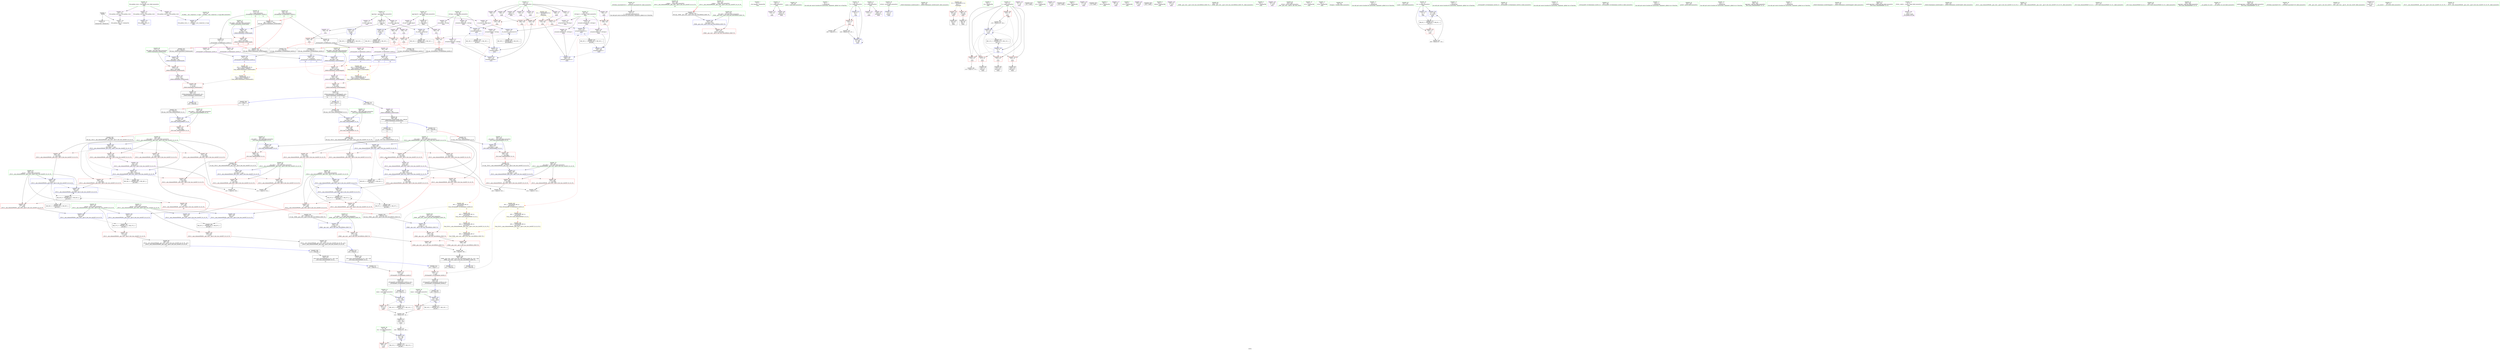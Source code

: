 digraph "SVFG" {
	label="SVFG";

	Node0x559e0cef7060 [shape=record,color=grey,label="{NodeID: 0\nNullPtr}"];
	Node0x559e0cef7060 -> Node0x559e0cf1e880[style=solid];
	Node0x559e0cef7060 -> Node0x559e0cf20950[style=solid];
	Node0x559e0cf66030 [shape=record,color=black,label="{NodeID: 526\n237 = PHI(185, )\n1st arg _ZSt3maxIiET_St16initializer_listIS0_E }"];
	Node0x559e0cf66030 -> Node0x559e0cf29a00[style=solid];
	Node0x559e0cf30700 [shape=record,color=grey,label="{NodeID: 360\n366 = cmp(363, 365, )\n}"];
	Node0x559e0cf30700 -> Node0x559e0cf1c790[style=solid];
	Node0x559e0cf1f6b0 [shape=record,color=red,label="{NodeID: 194\n364\<--356\n\<--__it2.addr\n_ZNK9__gnu_cxx5__ops15_Iter_less_iterclIPKiS4_EEbT_T0_\n}"];
	Node0x559e0cf1f6b0 -> Node0x559e0cf1f850[style=solid];
	Node0x559e0cf1c060 [shape=record,color=purple,label="{NodeID: 111\n173\<--13\n\<--x\nmain\n}"];
	Node0x559e0cf1c060 -> Node0x559e0cf24290[style=solid];
	Node0x559e0cf1aa20 [shape=record,color=green,label="{NodeID: 28\n55\<--61\n_ZNSt8ios_base4InitD1Ev\<--_ZNSt8ios_base4InitD1Ev_field_insensitive\n}"];
	Node0x559e0cf1aa20 -> Node0x559e0cf1ea50[style=solid];
	Node0x559e0cf26bb0 [shape=record,color=black,label="{NodeID: 388\nMR_59V_3 = PHI(MR_59V_5, MR_59V_2, )\npts\{306 \}\n}"];
	Node0x559e0cf20e60 [shape=record,color=blue,label="{NodeID: 222\n141\<--143\narrayinit.element\<--\nmain\n}"];
	Node0x559e0cf20e60 -> Node0x559e0cf20f30[style=dashed];
	Node0x559e0cf22890 [shape=record,color=purple,label="{NodeID: 139\n184\<--181\n\<--\nmain\n}"];
	Node0x559e0cf22890 -> Node0x559e0cf24430[style=solid];
	Node0x559e0cf1d370 [shape=record,color=green,label="{NodeID: 56\n279\<--280\nthis.addr\<--this.addr_field_insensitive\n_ZNKSt16initializer_listIiE5beginEv\n}"];
	Node0x559e0cf1d370 -> Node0x559e0cf24840[style=solid];
	Node0x559e0cf1d370 -> Node0x559e0cf29c70[style=solid];
	Node0x559e0cf2a3c0 [shape=record,color=blue,label="{NodeID: 250\n352\<--349\nthis.addr\<--this\n_ZNK9__gnu_cxx5__ops15_Iter_less_iterclIPKiS4_EEbT_T0_\n}"];
	Node0x559e0cf2a3c0 -> Node0x559e0cf1f510[style=dashed];
	Node0x559e0cf23f50 [shape=record,color=red,label="{NodeID: 167\n157\<--156\n\<--\nmain\n|{<s0>7}}"];
	Node0x559e0cf23f50:s0 -> Node0x559e0cf65d00[style=solid,color=red];
	Node0x559e0cf1eb50 [shape=record,color=black,label="{NodeID: 84\n155\<--77\n\<--agg.tmp\nmain\n}"];
	Node0x559e0cf1eb50 -> Node0x559e0cf22620[style=solid];
	Node0x559e0cf1eb50 -> Node0x559e0cf226f0[style=solid];
	Node0x559e0cf0f230 [shape=record,color=green,label="{NodeID: 1\n7\<--1\n__dso_handle\<--dummyObj\nGlob }"];
	Node0x559e0cf66170 [shape=record,color=black,label="{NodeID: 527\n349 = PHI(303, 402, )\n0th arg _ZNK9__gnu_cxx5__ops15_Iter_less_iterclIPKiS4_EEbT_T0_ }"];
	Node0x559e0cf66170 -> Node0x559e0cf2a3c0[style=solid];
	Node0x559e0cf30880 [shape=record,color=grey,label="{NodeID: 361\n426 = cmp(423, 425, )\n}"];
	Node0x559e0cf1f780 [shape=record,color=red,label="{NodeID: 195\n363\<--362\n\<--\n_ZNK9__gnu_cxx5__ops15_Iter_less_iterclIPKiS4_EEbT_T0_\n}"];
	Node0x559e0cf1f780 -> Node0x559e0cf30700[style=solid];
	Node0x559e0cf1c130 [shape=record,color=purple,label="{NodeID: 112\n123\<--19\n\<--y\nmain\n}"];
	Node0x559e0cf1ab20 [shape=record,color=green,label="{NodeID: 29\n68\<--69\nmain\<--main_field_insensitive\n}"];
	Node0x559e0cf270b0 [shape=record,color=black,label="{NodeID: 389\nMR_63V_2 = PHI(MR_63V_4, MR_63V_1, )\npts\{310 \}\n}"];
	Node0x559e0cf20f30 [shape=record,color=blue,label="{NodeID: 223\n145\<--147\narrayinit.element8\<--\nmain\n|{|<s1>7}}"];
	Node0x559e0cf20f30 -> Node0x559e0cf41520[style=dashed];
	Node0x559e0cf20f30:s1 -> Node0x559e0cf48f00[style=dashed,color=red];
	Node0x559e0cf22960 [shape=record,color=purple,label="{NodeID: 140\n220\<--219\n\<--\n_ZSt3minIiET_St16initializer_listIS0_E\n}"];
	Node0x559e0cf22960 -> Node0x559e0cf29790[style=solid];
	Node0x559e0cf1d440 [shape=record,color=green,label="{NodeID: 57\n288\<--289\nthis.addr\<--this.addr_field_insensitive\n_ZNKSt16initializer_listIiE3endEv\n}"];
	Node0x559e0cf1d440 -> Node0x559e0cf249e0[style=solid];
	Node0x559e0cf1d440 -> Node0x559e0cf29d40[style=solid];
	Node0x559e0cf2a490 [shape=record,color=blue,label="{NodeID: 251\n354\<--350\n__it1.addr\<--__it1\n_ZNK9__gnu_cxx5__ops15_Iter_less_iterclIPKiS4_EEbT_T0_\n}"];
	Node0x559e0cf2a490 -> Node0x559e0cf1f5e0[style=dashed];
	Node0x559e0cf24020 [shape=record,color=red,label="{NodeID: 168\n159\<--158\n\<--\nmain\n|{<s0>7}}"];
	Node0x559e0cf24020:s0 -> Node0x559e0cf65e10[style=solid,color=red];
	Node0x559e0cf1ec20 [shape=record,color=black,label="{NodeID: 85\n181\<--83\n\<--agg.tmp10\nmain\n}"];
	Node0x559e0cf1ec20 -> Node0x559e0cf227c0[style=solid];
	Node0x559e0cf1ec20 -> Node0x559e0cf22890[style=solid];
	Node0x559e0cf05a10 [shape=record,color=green,label="{NodeID: 2\n9\<--1\n\<--dummyObj\nCan only get source location for instruction, argument, global var or function.}"];
	Node0x559e0cf66380 [shape=record,color=black,label="{NodeID: 528\n350 = PHI(329, 428, )\n1st arg _ZNK9__gnu_cxx5__ops15_Iter_less_iterclIPKiS4_EEbT_T0_ }"];
	Node0x559e0cf66380 -> Node0x559e0cf2a490[style=solid];
	Node0x559e0cf30a00 [shape=record,color=grey,label="{NodeID: 362\n109 = cmp(105, 9, )\n}"];
	Node0x559e0cf1f850 [shape=record,color=red,label="{NodeID: 196\n365\<--364\n\<--\n_ZNK9__gnu_cxx5__ops15_Iter_less_iterclIPKiS4_EEbT_T0_\n}"];
	Node0x559e0cf1f850 -> Node0x559e0cf30700[style=solid];
	Node0x559e0cf1c200 [shape=record,color=purple,label="{NodeID: 113\n127\<--22\n\<--z\nmain\n}"];
	Node0x559e0cf1ac20 [shape=record,color=green,label="{NodeID: 30\n71\<--72\nretval\<--retval_field_insensitive\nmain\n}"];
	Node0x559e0cf1ac20 -> Node0x559e0cf20a50[style=solid];
	Node0x559e0cf21000 [shape=record,color=blue,label="{NodeID: 224\n149\<--150\n_M_array\<--arraystart\nmain\n}"];
	Node0x559e0cf21000 -> Node0x559e0cf23f50[style=dashed];
	Node0x559e0cf21000 -> Node0x559e0cf42920[style=dashed];
	Node0x559e0cf22a30 [shape=record,color=purple,label="{NodeID: 141\n222\<--219\n\<--\n_ZSt3minIiET_St16initializer_listIS0_E\n}"];
	Node0x559e0cf22a30 -> Node0x559e0cf29860[style=solid];
	Node0x559e0cf1d510 [shape=record,color=green,label="{NodeID: 58\n294\<--295\n_ZNKSt16initializer_listIiE4sizeEv\<--_ZNKSt16initializer_listIiE4sizeEv_field_insensitive\n}"];
	Node0x559e0cf3e6f0 [shape=record,color=yellow,style=double,label="{NodeID: 418\n8V_1 = ENCHI(MR_8V_0)\npts\{18 \}\nFun[main]}"];
	Node0x559e0cf3e6f0 -> Node0x559e0cf23ce0[style=dashed];
	Node0x559e0cf3e6f0 -> Node0x559e0cf23db0[style=dashed];
	Node0x559e0cf3e6f0 -> Node0x559e0cf23e80[style=dashed];
	Node0x559e0cf3e6f0 -> Node0x559e0cf240f0[style=dashed];
	Node0x559e0cf3e6f0 -> Node0x559e0cf241c0[style=dashed];
	Node0x559e0cf3e6f0 -> Node0x559e0cf24290[style=dashed];
	Node0x559e0cf2a560 [shape=record,color=blue,label="{NodeID: 252\n356\<--351\n__it2.addr\<--__it2\n_ZNK9__gnu_cxx5__ops15_Iter_less_iterclIPKiS4_EEbT_T0_\n}"];
	Node0x559e0cf2a560 -> Node0x559e0cf1f6b0[style=dashed];
	Node0x559e0cf240f0 [shape=record,color=red,label="{NodeID: 169\n166\<--165\n\<--\nmain\n}"];
	Node0x559e0cf240f0 -> Node0x559e0cf21270[style=solid];
	Node0x559e0cf1ecf0 [shape=record,color=black,label="{NodeID: 86\n93\<--90\ncall\<--\nmain\n}"];
	Node0x559e0cf05b00 [shape=record,color=green,label="{NodeID: 3\n25\<--1\n.str\<--dummyObj\nGlob }"];
	Node0x559e0cf66500 [shape=record,color=black,label="{NodeID: 529\n351 = PHI(330, 429, )\n2nd arg _ZNK9__gnu_cxx5__ops15_Iter_less_iterclIPKiS4_EEbT_T0_ }"];
	Node0x559e0cf66500 -> Node0x559e0cf2a560[style=solid];
	Node0x559e0cf30b80 [shape=record,color=grey,label="{NodeID: 363\n114 = cmp(113, 115, )\n}"];
	Node0x559e0cf1f920 [shape=record,color=red,label="{NodeID: 197\n373\<--370\nthis1\<--this.addr\n_ZNKSt16initializer_listIiE4sizeEv\n}"];
	Node0x559e0cf1f920 -> Node0x559e0cf22e40[style=solid];
	Node0x559e0cf1c2d0 [shape=record,color=purple,label="{NodeID: 114\n91\<--25\n\<--.str\nmain\n}"];
	Node0x559e0cf1acf0 [shape=record,color=green,label="{NodeID: 31\n73\<--74\ni\<--i_field_insensitive\nmain\n}"];
	Node0x559e0cf1acf0 -> Node0x559e0cf23660[style=solid];
	Node0x559e0cf1acf0 -> Node0x559e0cf23730[style=solid];
	Node0x559e0cf1acf0 -> Node0x559e0cf23800[style=solid];
	Node0x559e0cf1acf0 -> Node0x559e0cf238d0[style=solid];
	Node0x559e0cf1acf0 -> Node0x559e0cf239a0[style=solid];
	Node0x559e0cf1acf0 -> Node0x559e0cf20bf0[style=solid];
	Node0x559e0cf1acf0 -> Node0x559e0cf20cc0[style=solid];
	Node0x559e0cf210d0 [shape=record,color=blue,label="{NodeID: 225\n152\<--154\n_M_len\<--\nmain\n}"];
	Node0x559e0cf210d0 -> Node0x559e0cf24020[style=dashed];
	Node0x559e0cf210d0 -> Node0x559e0cf42e20[style=dashed];
	Node0x559e0cf22b00 [shape=record,color=purple,label="{NodeID: 142\n241\<--240\n\<--\n_ZSt3maxIiET_St16initializer_listIS0_E\n}"];
	Node0x559e0cf22b00 -> Node0x559e0cf29930[style=solid];
	Node0x559e0cf1d610 [shape=record,color=green,label="{NodeID: 59\n301\<--302\nretval\<--retval_field_insensitive\n_ZSt13__min_elementIPKiN9__gnu_cxx5__ops15_Iter_less_iterEET_S5_S5_T0_\n}"];
	Node0x559e0cf1d610 -> Node0x559e0cf24ab0[style=solid];
	Node0x559e0cf1d610 -> Node0x559e0cf29fb0[style=solid];
	Node0x559e0cf1d610 -> Node0x559e0cf2a2f0[style=solid];
	Node0x559e0cf61970 [shape=record,color=black,label="{NodeID: 502\n101 = PHI()\n}"];
	Node0x559e0cf2a630 [shape=record,color=blue,label="{NodeID: 253\n370\<--369\nthis.addr\<--this\n_ZNKSt16initializer_listIiE4sizeEv\n}"];
	Node0x559e0cf2a630 -> Node0x559e0cf1f920[style=dashed];
	Node0x559e0cf241c0 [shape=record,color=red,label="{NodeID: 170\n170\<--169\n\<--\nmain\n}"];
	Node0x559e0cf241c0 -> Node0x559e0cf21340[style=solid];
	Node0x559e0cf1edc0 [shape=record,color=black,label="{NodeID: 87\n99\<--96\ncall1\<--\nmain\n}"];
	Node0x559e0cf056b0 [shape=record,color=green,label="{NodeID: 4\n27\<--1\n.str.1\<--dummyObj\nGlob }"];
	Node0x559e0cf66680 [shape=record,color=black,label="{NodeID: 530\n378 = PHI(245, )\n0th arg _ZSt11max_elementIPKiET_S2_S2_ }"];
	Node0x559e0cf66680 -> Node0x559e0cf2a700[style=solid];
	Node0x559e0cf30d00 [shape=record,color=grey,label="{NodeID: 364\n315 = cmp(313, 314, )\n}"];
	Node0x559e0cf1f9f0 [shape=record,color=red,label="{NodeID: 198\n375\<--374\n\<--_M_len\n_ZNKSt16initializer_listIiE4sizeEv\n}"];
	Node0x559e0cf1f9f0 -> Node0x559e0cf1c860[style=solid];
	Node0x559e0cf21530 [shape=record,color=purple,label="{NodeID: 115\n92\<--27\n\<--.str.1\nmain\n}"];
	Node0x559e0cf1adc0 [shape=record,color=green,label="{NodeID: 32\n75\<--76\nxmin\<--xmin_field_insensitive\nmain\n}"];
	Node0x559e0cf1adc0 -> Node0x559e0cf23a70[style=solid];
	Node0x559e0cf1adc0 -> Node0x559e0cf211a0[style=solid];
	Node0x559e0cf211a0 [shape=record,color=blue,label="{NodeID: 226\n75\<--160\nxmin\<--call9\nmain\n}"];
	Node0x559e0cf211a0 -> Node0x559e0cf23a70[style=dashed];
	Node0x559e0cf211a0 -> Node0x559e0cf41020[style=dashed];
	Node0x559e0cf22bd0 [shape=record,color=purple,label="{NodeID: 143\n243\<--240\n\<--\n_ZSt3maxIiET_St16initializer_listIS0_E\n}"];
	Node0x559e0cf22bd0 -> Node0x559e0cf29a00[style=solid];
	Node0x559e0cf1d6e0 [shape=record,color=green,label="{NodeID: 60\n303\<--304\n__comp\<--__comp_field_insensitive\n_ZSt13__min_elementIPKiN9__gnu_cxx5__ops15_Iter_less_iterEET_S5_S5_T0_\n|{<s0>20}}"];
	Node0x559e0cf1d6e0:s0 -> Node0x559e0cf66170[style=solid,color=red];
	Node0x559e0cf64380 [shape=record,color=black,label="{NodeID: 503\n130 = PHI()\n}"];
	Node0x559e0cf2a700 [shape=record,color=blue,label="{NodeID: 254\n380\<--378\n__first.addr\<--__first\n_ZSt11max_elementIPKiET_S2_S2_\n}"];
	Node0x559e0cf2a700 -> Node0x559e0cf1fac0[style=dashed];
	Node0x559e0cf24290 [shape=record,color=red,label="{NodeID: 171\n174\<--173\n\<--\nmain\n}"];
	Node0x559e0cf24290 -> Node0x559e0cf21410[style=solid];
	Node0x559e0cf1ee90 [shape=record,color=black,label="{NodeID: 88\n118\<--117\nidx.ext\<--\nmain\n}"];
	Node0x559e0cf05740 [shape=record,color=green,label="{NodeID: 5\n29\<--1\nstdin\<--dummyObj\nGlob }"];
	Node0x559e0cf66790 [shape=record,color=black,label="{NodeID: 531\n379 = PHI(246, )\n1st arg _ZSt11max_elementIPKiET_S2_S2_ }"];
	Node0x559e0cf66790 -> Node0x559e0cf2a7d0[style=solid];
	Node0x559e0cf1fac0 [shape=record,color=red,label="{NodeID: 199\n390\<--380\n\<--__first.addr\n_ZSt11max_elementIPKiET_S2_S2_\n|{<s0>22}}"];
	Node0x559e0cf1fac0:s0 -> Node0x559e0cf65840[style=solid,color=red];
	Node0x559e0cf215c0 [shape=record,color=purple,label="{NodeID: 116\n97\<--30\n\<--.str.2\nmain\n}"];
	Node0x559e0cf1ae90 [shape=record,color=green,label="{NodeID: 33\n77\<--78\nagg.tmp\<--agg.tmp_field_insensitive\nmain\n}"];
	Node0x559e0cf1ae90 -> Node0x559e0cf1eb50[style=solid];
	Node0x559e0cf1ae90 -> Node0x559e0cf21c60[style=solid];
	Node0x559e0cf1ae90 -> Node0x559e0cf21d30[style=solid];
	Node0x559e0cf21270 [shape=record,color=blue,label="{NodeID: 227\n164\<--166\narrayinit.begin12\<--\nmain\n}"];
	Node0x559e0cf21270 -> Node0x559e0cf21340[style=dashed];
	Node0x559e0cf22ca0 [shape=record,color=purple,label="{NodeID: 144\n283\<--282\n_M_array\<--this1\n_ZNKSt16initializer_listIiE5beginEv\n}"];
	Node0x559e0cf22ca0 -> Node0x559e0cf24910[style=solid];
	Node0x559e0cf1d7b0 [shape=record,color=green,label="{NodeID: 61\n305\<--306\n__first.addr\<--__first.addr_field_insensitive\n_ZSt13__min_elementIPKiN9__gnu_cxx5__ops15_Iter_less_iterEET_S5_S5_T0_\n}"];
	Node0x559e0cf1d7b0 -> Node0x559e0cf24b80[style=solid];
	Node0x559e0cf1d7b0 -> Node0x559e0cf24c50[style=solid];
	Node0x559e0cf1d7b0 -> Node0x559e0cf24d20[style=solid];
	Node0x559e0cf1d7b0 -> Node0x559e0cf24df0[style=solid];
	Node0x559e0cf1d7b0 -> Node0x559e0cf24ec0[style=solid];
	Node0x559e0cf1d7b0 -> Node0x559e0cf24f90[style=solid];
	Node0x559e0cf1d7b0 -> Node0x559e0cf29e10[style=solid];
	Node0x559e0cf1d7b0 -> Node0x559e0cf2a150[style=solid];
	Node0x559e0cf64480 [shape=record,color=black,label="{NodeID: 504\n53 = PHI()\n}"];
	Node0x559e0cf2a7d0 [shape=record,color=blue,label="{NodeID: 255\n382\<--379\n__last.addr\<--__last\n_ZSt11max_elementIPKiET_S2_S2_\n}"];
	Node0x559e0cf2a7d0 -> Node0x559e0cf1fb90[style=dashed];
	Node0x559e0cf24360 [shape=record,color=red,label="{NodeID: 172\n183\<--182\n\<--\nmain\n|{<s0>8}}"];
	Node0x559e0cf24360:s0 -> Node0x559e0cf65f20[style=solid,color=red];
	Node0x559e0cf1ef60 [shape=record,color=black,label="{NodeID: 89\n122\<--121\nidx.ext3\<--\nmain\n}"];
	Node0x559e0cf18f70 [shape=record,color=green,label="{NodeID: 6\n30\<--1\n.str.2\<--dummyObj\nGlob }"];
	Node0x559e0cf668a0 [shape=record,color=black,label="{NodeID: 532\n278 = PHI(217, 238, 291, )\n0th arg _ZNKSt16initializer_listIiE5beginEv }"];
	Node0x559e0cf668a0 -> Node0x559e0cf29c70[style=solid];
	Node0x559e0cf1fb90 [shape=record,color=red,label="{NodeID: 200\n391\<--382\n\<--__last.addr\n_ZSt11max_elementIPKiET_S2_S2_\n|{<s0>22}}"];
	Node0x559e0cf1fb90:s0 -> Node0x559e0cf659b0[style=solid,color=red];
	Node0x559e0cf21650 [shape=record,color=purple,label="{NodeID: 117\n98\<--32\n\<--.str.3\nmain\n}"];
	Node0x559e0cf1af60 [shape=record,color=green,label="{NodeID: 34\n79\<--80\nref.tmp\<--ref.tmp_field_insensitive\nmain\n}"];
	Node0x559e0cf1af60 -> Node0x559e0cf21e00[style=solid];
	Node0x559e0cf1af60 -> Node0x559e0cf21ed0[style=solid];
	Node0x559e0cf1af60 -> Node0x559e0cf21fa0[style=solid];
	Node0x559e0cf1af60 -> Node0x559e0cf22070[style=solid];
	Node0x559e0cf48900 [shape=record,color=yellow,style=double,label="{NodeID: 394\n36V_1 = ENCHI(MR_36V_0)\npts\{80 86 \}\nFun[_ZSt13__max_elementIPKiN9__gnu_cxx5__ops15_Iter_less_iterEET_S5_S5_T0_]|{<s0>23}}"];
	Node0x559e0cf48900:s0 -> Node0x559e0cf49580[style=dashed,color=red];
	Node0x559e0cf21340 [shape=record,color=blue,label="{NodeID: 228\n168\<--170\narrayinit.element13\<--\nmain\n}"];
	Node0x559e0cf21340 -> Node0x559e0cf21410[style=dashed];
	Node0x559e0cf22d70 [shape=record,color=purple,label="{NodeID: 145\n324\<--323\nincdec.ptr\<--\n_ZSt13__min_elementIPKiN9__gnu_cxx5__ops15_Iter_less_iterEET_S5_S5_T0_\n}"];
	Node0x559e0cf22d70 -> Node0x559e0cf2a150[style=solid];
	Node0x559e0cf22d70 -> Node0x559e0cf30400[style=solid];
	Node0x559e0cf1d880 [shape=record,color=green,label="{NodeID: 62\n307\<--308\n__last.addr\<--__last.addr_field_insensitive\n_ZSt13__min_elementIPKiN9__gnu_cxx5__ops15_Iter_less_iterEET_S5_S5_T0_\n}"];
	Node0x559e0cf1d880 -> Node0x559e0cf25060[style=solid];
	Node0x559e0cf1d880 -> Node0x559e0cf25130[style=solid];
	Node0x559e0cf1d880 -> Node0x559e0cf29ee0[style=solid];
	Node0x559e0cf64580 [shape=record,color=black,label="{NodeID: 505\n186 = PHI(235, )\n}"];
	Node0x559e0cf64580 -> Node0x559e0cf29520[style=solid];
	Node0x559e0cf2a8a0 [shape=record,color=blue,label="{NodeID: 256\n404\<--398\n__first.addr\<--__first\n_ZSt13__max_elementIPKiN9__gnu_cxx5__ops15_Iter_less_iterEET_S5_S5_T0_\n}"];
	Node0x559e0cf2a8a0 -> Node0x559e0cf1fd30[style=dashed];
	Node0x559e0cf2a8a0 -> Node0x559e0cf1fe00[style=dashed];
	Node0x559e0cf2a8a0 -> Node0x559e0cf1fed0[style=dashed];
	Node0x559e0cf2a8a0 -> Node0x559e0cf1ffa0[style=dashed];
	Node0x559e0cf2a8a0 -> Node0x559e0cf2abe0[style=dashed];
	Node0x559e0cf2a8a0 -> Node0x559e0cf25cb0[style=dashed];
	Node0x559e0cf24430 [shape=record,color=red,label="{NodeID: 173\n185\<--184\n\<--\nmain\n|{<s0>8}}"];
	Node0x559e0cf24430:s0 -> Node0x559e0cf66030[style=solid,color=red];
	Node0x559e0cf1f030 [shape=record,color=black,label="{NodeID: 90\n126\<--125\nidx.ext5\<--\nmain\n}"];
	Node0x559e0cf19000 [shape=record,color=green,label="{NodeID: 7\n32\<--1\n.str.3\<--dummyObj\nGlob }"];
	Node0x559e0cf66b50 [shape=record,color=black,label="{NodeID: 533\n369 = PHI(291, )\n0th arg _ZNKSt16initializer_listIiE4sizeEv }"];
	Node0x559e0cf66b50 -> Node0x559e0cf2a630[style=solid];
	Node0x559e0cf1fc60 [shape=record,color=red,label="{NodeID: 201\n439\<--400\n\<--retval\n_ZSt13__max_elementIPKiN9__gnu_cxx5__ops15_Iter_less_iterEET_S5_S5_T0_\n}"];
	Node0x559e0cf1fc60 -> Node0x559e0cf1ca00[style=solid];
	Node0x559e0cf21720 [shape=record,color=purple,label="{NodeID: 118\n100\<--35\n\<--.str.4\nmain\n}"];
	Node0x559e0cf1b030 [shape=record,color=green,label="{NodeID: 35\n81\<--82\nxmax\<--xmax_field_insensitive\nmain\n}"];
	Node0x559e0cf1b030 -> Node0x559e0cf23b40[style=solid];
	Node0x559e0cf1b030 -> Node0x559e0cf29520[style=solid];
	Node0x559e0cf21410 [shape=record,color=blue,label="{NodeID: 229\n172\<--174\narrayinit.element14\<--\nmain\n|{|<s1>8}}"];
	Node0x559e0cf21410 -> Node0x559e0cf41f20[style=dashed];
	Node0x559e0cf21410:s1 -> Node0x559e0cf491d0[style=dashed,color=red];
	Node0x559e0cf22e40 [shape=record,color=purple,label="{NodeID: 146\n374\<--373\n_M_len\<--this1\n_ZNKSt16initializer_listIiE4sizeEv\n}"];
	Node0x559e0cf22e40 -> Node0x559e0cf1f9f0[style=solid];
	Node0x559e0cf1d950 [shape=record,color=green,label="{NodeID: 63\n309\<--310\n__result\<--__result_field_insensitive\n_ZSt13__min_elementIPKiN9__gnu_cxx5__ops15_Iter_less_iterEET_S5_S5_T0_\n}"];
	Node0x559e0cf1d950 -> Node0x559e0cf25200[style=solid];
	Node0x559e0cf1d950 -> Node0x559e0cf252d0[style=solid];
	Node0x559e0cf1d950 -> Node0x559e0cf2a080[style=solid];
	Node0x559e0cf1d950 -> Node0x559e0cf2a220[style=solid];
	Node0x559e0cf64770 [shape=record,color=black,label="{NodeID: 506\n202 = PHI()\n}"];
	Node0x559e0cf2a970 [shape=record,color=blue,label="{NodeID: 257\n406\<--399\n__last.addr\<--__last\n_ZSt13__max_elementIPKiN9__gnu_cxx5__ops15_Iter_less_iterEET_S5_S5_T0_\n}"];
	Node0x559e0cf2a970 -> Node0x559e0cf20210[style=dashed];
	Node0x559e0cf2a970 -> Node0x559e0cf202e0[style=dashed];
	Node0x559e0cf24500 [shape=record,color=red,label="{NodeID: 174\n233\<--230\n\<--call2\n_ZSt3minIiET_St16initializer_listIS0_E\n}"];
	Node0x559e0cf24500 -> Node0x559e0cf1f2a0[style=solid];
	Node0x559e0cf1f100 [shape=record,color=black,label="{NodeID: 91\n193\<--192\nconv\<--sub\nmain\n}"];
	Node0x559e0cf1f100 -> Node0x559e0cf30280[style=solid];
	Node0x559e0cf19090 [shape=record,color=green,label="{NodeID: 8\n34\<--1\nstdout\<--dummyObj\nGlob }"];
	Node0x559e0cf66c60 [shape=record,color=black,label="{NodeID: 534\n256 = PHI(224, )\n0th arg _ZSt11min_elementIPKiET_S2_S2_ }"];
	Node0x559e0cf66c60 -> Node0x559e0cf29ad0[style=solid];
	Node0x559e0cf1fd30 [shape=record,color=red,label="{NodeID: 202\n412\<--404\n\<--__first.addr\n_ZSt13__max_elementIPKiN9__gnu_cxx5__ops15_Iter_less_iterEET_S5_S5_T0_\n}"];
	Node0x559e0cf1fd30 -> Node0x559e0cf30580[style=solid];
	Node0x559e0cf217f0 [shape=record,color=purple,label="{NodeID: 119\n129\<--37\n\<--.str.5\nmain\n}"];
	Node0x559e0cf1b100 [shape=record,color=green,label="{NodeID: 36\n83\<--84\nagg.tmp10\<--agg.tmp10_field_insensitive\nmain\n}"];
	Node0x559e0cf1b100 -> Node0x559e0cf1ec20[style=solid];
	Node0x559e0cf1b100 -> Node0x559e0cf22140[style=solid];
	Node0x559e0cf1b100 -> Node0x559e0cf22210[style=solid];
	Node0x559e0cf48af0 [shape=record,color=yellow,style=double,label="{NodeID: 396\n50V_1 = ENCHI(MR_50V_0)\npts\{2180000 2390000 \}\nFun[_ZNKSt16initializer_listIiE3endEv]|{<s0>18}}"];
	Node0x559e0cf48af0:s0 -> Node0x559e0cf49a40[style=dashed,color=red];
	Node0x559e0cf293c0 [shape=record,color=blue,label="{NodeID: 230\n176\<--177\n_M_array15\<--arraystart16\nmain\n}"];
	Node0x559e0cf293c0 -> Node0x559e0cf24360[style=dashed];
	Node0x559e0cf293c0 -> Node0x559e0cf43320[style=dashed];
	Node0x559e0cf22f10 [shape=record,color=purple,label="{NodeID: 147\n423\<--422\nincdec.ptr\<--\n_ZSt13__max_elementIPKiN9__gnu_cxx5__ops15_Iter_less_iterEET_S5_S5_T0_\n}"];
	Node0x559e0cf22f10 -> Node0x559e0cf2abe0[style=solid];
	Node0x559e0cf22f10 -> Node0x559e0cf30880[style=solid];
	Node0x559e0cf1da20 [shape=record,color=green,label="{NodeID: 64\n332\<--333\n_ZNK9__gnu_cxx5__ops15_Iter_less_iterclIPKiS4_EEbT_T0_\<--_ZNK9__gnu_cxx5__ops15_Iter_less_iterclIPKiS4_EEbT_T0__field_insensitive\n}"];
	Node0x559e0cf64840 [shape=record,color=black,label="{NodeID: 507\n160 = PHI(214, )\n}"];
	Node0x559e0cf64840 -> Node0x559e0cf211a0[style=solid];
	Node0x559e0cf2aa40 [shape=record,color=blue,label="{NodeID: 258\n400\<--416\nretval\<--\n_ZSt13__max_elementIPKiN9__gnu_cxx5__ops15_Iter_less_iterEET_S5_S5_T0_\n}"];
	Node0x559e0cf2aa40 -> Node0x559e0cf257b0[style=dashed];
	Node0x559e0cf245d0 [shape=record,color=red,label="{NodeID: 175\n250\<--247\n\<--call2\n_ZSt3maxIiET_St16initializer_listIS0_E\n}"];
	Node0x559e0cf245d0 -> Node0x559e0cf1f440[style=solid];
	Node0x559e0cf1f1d0 [shape=record,color=black,label="{NodeID: 92\n219\<--217\n\<--__l\n_ZSt3minIiET_St16initializer_listIS0_E\n}"];
	Node0x559e0cf1f1d0 -> Node0x559e0cf22960[style=solid];
	Node0x559e0cf1f1d0 -> Node0x559e0cf22a30[style=solid];
	Node0x559e0cf19120 [shape=record,color=green,label="{NodeID: 9\n35\<--1\n.str.4\<--dummyObj\nGlob }"];
	Node0x559e0cf66d70 [shape=record,color=black,label="{NodeID: 535\n257 = PHI(227, )\n1st arg _ZSt11min_elementIPKiET_S2_S2_ }"];
	Node0x559e0cf66d70 -> Node0x559e0cf29ba0[style=solid];
	Node0x559e0cf1fe00 [shape=record,color=red,label="{NodeID: 203\n416\<--404\n\<--__first.addr\n_ZSt13__max_elementIPKiN9__gnu_cxx5__ops15_Iter_less_iterEET_S5_S5_T0_\n}"];
	Node0x559e0cf1fe00 -> Node0x559e0cf2aa40[style=solid];
	Node0x559e0cf218c0 [shape=record,color=purple,label="{NodeID: 120\n201\<--39\n\<--.str.6\nmain\n}"];
	Node0x559e0cf1b1d0 [shape=record,color=green,label="{NodeID: 37\n85\<--86\nref.tmp11\<--ref.tmp11_field_insensitive\nmain\n}"];
	Node0x559e0cf1b1d0 -> Node0x559e0cf222e0[style=solid];
	Node0x559e0cf1b1d0 -> Node0x559e0cf223b0[style=solid];
	Node0x559e0cf1b1d0 -> Node0x559e0cf22480[style=solid];
	Node0x559e0cf1b1d0 -> Node0x559e0cf22550[style=solid];
	Node0x559e0cf48c00 [shape=record,color=yellow,style=double,label="{NodeID: 397\n55V_1 = ENCHI(MR_55V_0)\npts\{2180001 2390001 \}\nFun[_ZNKSt16initializer_listIiE3endEv]|{<s0>19}}"];
	Node0x559e0cf48c00:s0 -> Node0x559e0cf49c60[style=dashed,color=red];
	Node0x559e0cf29450 [shape=record,color=blue,label="{NodeID: 231\n179\<--154\n_M_len17\<--\nmain\n}"];
	Node0x559e0cf29450 -> Node0x559e0cf24430[style=dashed];
	Node0x559e0cf29450 -> Node0x559e0cf43820[style=dashed];
	Node0x559e0cf22fe0 [shape=record,color=purple,label="{NodeID: 148\n120\<--13\nadd.ptr\<--x\nmain\n}"];
	Node0x559e0cf1db20 [shape=record,color=green,label="{NodeID: 65\n345\<--346\nretval\<--retval_field_insensitive\n_ZN9__gnu_cxx5__ops16__iter_less_iterEv\n}"];
	Node0x559e0cf64970 [shape=record,color=black,label="{NodeID: 508\n273 = PHI(298, )\n}"];
	Node0x559e0cf64970 -> Node0x559e0cf1c450[style=solid];
	Node0x559e0cf2ab10 [shape=record,color=blue,label="{NodeID: 259\n408\<--419\n__result\<--\n_ZSt13__max_elementIPKiN9__gnu_cxx5__ops15_Iter_less_iterEET_S5_S5_T0_\n}"];
	Node0x559e0cf2ab10 -> Node0x559e0cf203b0[style=dashed];
	Node0x559e0cf2ab10 -> Node0x559e0cf20480[style=dashed];
	Node0x559e0cf2ab10 -> Node0x559e0cf2acb0[style=dashed];
	Node0x559e0cf2ab10 -> Node0x559e0cf3f720[style=dashed];
	Node0x559e0cf2ab10 -> Node0x559e0cf261b0[style=dashed];
	Node0x559e0cf246a0 [shape=record,color=red,label="{NodeID: 176\n268\<--258\n\<--__first.addr\n_ZSt11min_elementIPKiET_S2_S2_\n|{<s0>17}}"];
	Node0x559e0cf246a0:s0 -> Node0x559e0cf66e80[style=solid,color=red];
	Node0x559e0cf1f2a0 [shape=record,color=black,label="{NodeID: 93\n214\<--233\n_ZSt3minIiET_St16initializer_listIS0_E_ret\<--\n_ZSt3minIiET_St16initializer_listIS0_E\n|{<s0>7}}"];
	Node0x559e0cf1f2a0:s0 -> Node0x559e0cf64840[style=solid,color=blue];
	Node0x559e0cf19960 [shape=record,color=green,label="{NodeID: 10\n37\<--1\n.str.5\<--dummyObj\nGlob }"];
	Node0x559e0cf66e80 [shape=record,color=black,label="{NodeID: 536\n299 = PHI(268, )\n0th arg _ZSt13__min_elementIPKiN9__gnu_cxx5__ops15_Iter_less_iterEET_S5_S5_T0_ }"];
	Node0x559e0cf66e80 -> Node0x559e0cf29e10[style=solid];
	Node0x559e0cf3f720 [shape=record,color=black,label="{NodeID: 370\nMR_87V_6 = PHI(MR_87V_5, MR_87V_4, )\npts\{409 \}\n}"];
	Node0x559e0cf3f720 -> Node0x559e0cf203b0[style=dashed];
	Node0x559e0cf3f720 -> Node0x559e0cf20480[style=dashed];
	Node0x559e0cf3f720 -> Node0x559e0cf2acb0[style=dashed];
	Node0x559e0cf3f720 -> Node0x559e0cf3f720[style=dashed];
	Node0x559e0cf3f720 -> Node0x559e0cf261b0[style=dashed];
	Node0x559e0cf1fed0 [shape=record,color=red,label="{NodeID: 204\n419\<--404\n\<--__first.addr\n_ZSt13__max_elementIPKiN9__gnu_cxx5__ops15_Iter_less_iterEET_S5_S5_T0_\n}"];
	Node0x559e0cf1fed0 -> Node0x559e0cf2ab10[style=solid];
	Node0x559e0cf21990 [shape=record,color=purple,label="{NodeID: 121\n445\<--41\nllvm.global_ctors_0\<--llvm.global_ctors\nGlob }"];
	Node0x559e0cf21990 -> Node0x559e0cf20750[style=solid];
	Node0x559e0cf1b2a0 [shape=record,color=green,label="{NodeID: 38\n87\<--88\nres\<--res_field_insensitive\nmain\n}"];
	Node0x559e0cf1b2a0 -> Node0x559e0cf23c10[style=solid];
	Node0x559e0cf1b2a0 -> Node0x559e0cf295f0[style=solid];
	Node0x559e0cf29520 [shape=record,color=blue,label="{NodeID: 232\n81\<--186\nxmax\<--call18\nmain\n}"];
	Node0x559e0cf29520 -> Node0x559e0cf23b40[style=dashed];
	Node0x559e0cf29520 -> Node0x559e0cf41a20[style=dashed];
	Node0x559e0cf230b0 [shape=record,color=purple,label="{NodeID: 149\n124\<--19\nadd.ptr4\<--y\nmain\n}"];
	Node0x559e0cf1dbf0 [shape=record,color=green,label="{NodeID: 66\n352\<--353\nthis.addr\<--this.addr_field_insensitive\n_ZNK9__gnu_cxx5__ops15_Iter_less_iterclIPKiS4_EEbT_T0_\n}"];
	Node0x559e0cf1dbf0 -> Node0x559e0cf1f510[style=solid];
	Node0x559e0cf1dbf0 -> Node0x559e0cf2a3c0[style=solid];
	Node0x559e0cf64ab0 [shape=record,color=black,label="{NodeID: 509\n224 = PHI(277, )\n|{<s0>12}}"];
	Node0x559e0cf64ab0:s0 -> Node0x559e0cf66c60[style=solid,color=red];
	Node0x559e0cf2abe0 [shape=record,color=blue,label="{NodeID: 260\n404\<--423\n__first.addr\<--incdec.ptr\n_ZSt13__max_elementIPKiN9__gnu_cxx5__ops15_Iter_less_iterEET_S5_S5_T0_\n}"];
	Node0x559e0cf2abe0 -> Node0x559e0cf1ffa0[style=dashed];
	Node0x559e0cf2abe0 -> Node0x559e0cf20070[style=dashed];
	Node0x559e0cf2abe0 -> Node0x559e0cf20140[style=dashed];
	Node0x559e0cf2abe0 -> Node0x559e0cf2abe0[style=dashed];
	Node0x559e0cf2abe0 -> Node0x559e0cf25cb0[style=dashed];
	Node0x559e0cf24770 [shape=record,color=red,label="{NodeID: 177\n269\<--260\n\<--__last.addr\n_ZSt11min_elementIPKiET_S2_S2_\n|{<s0>17}}"];
	Node0x559e0cf24770:s0 -> Node0x559e0cf66f90[style=solid,color=red];
	Node0x559e0cf1f370 [shape=record,color=black,label="{NodeID: 94\n240\<--238\n\<--__l\n_ZSt3maxIiET_St16initializer_listIS0_E\n}"];
	Node0x559e0cf1f370 -> Node0x559e0cf22b00[style=solid];
	Node0x559e0cf1f370 -> Node0x559e0cf22bd0[style=solid];
	Node0x559e0cf199f0 [shape=record,color=green,label="{NodeID: 11\n39\<--1\n.str.6\<--dummyObj\nGlob }"];
	Node0x559e0cf66f90 [shape=record,color=black,label="{NodeID: 537\n300 = PHI(269, )\n1st arg _ZSt13__min_elementIPKiN9__gnu_cxx5__ops15_Iter_less_iterEET_S5_S5_T0_ }"];
	Node0x559e0cf66f90 -> Node0x559e0cf29ee0[style=solid];
	Node0x559e0cf3fc20 [shape=record,color=black,label="{NodeID: 371\nMR_63V_6 = PHI(MR_63V_5, MR_63V_4, )\npts\{310 \}\n}"];
	Node0x559e0cf3fc20 -> Node0x559e0cf25200[style=dashed];
	Node0x559e0cf3fc20 -> Node0x559e0cf252d0[style=dashed];
	Node0x559e0cf3fc20 -> Node0x559e0cf2a220[style=dashed];
	Node0x559e0cf3fc20 -> Node0x559e0cf3fc20[style=dashed];
	Node0x559e0cf3fc20 -> Node0x559e0cf270b0[style=dashed];
	Node0x559e0cf1ffa0 [shape=record,color=red,label="{NodeID: 205\n422\<--404\n\<--__first.addr\n_ZSt13__max_elementIPKiN9__gnu_cxx5__ops15_Iter_less_iterEET_S5_S5_T0_\n}"];
	Node0x559e0cf1ffa0 -> Node0x559e0cf22f10[style=solid];
	Node0x559e0cf21a60 [shape=record,color=purple,label="{NodeID: 122\n446\<--41\nllvm.global_ctors_1\<--llvm.global_ctors\nGlob }"];
	Node0x559e0cf21a60 -> Node0x559e0cf20850[style=solid];
	Node0x559e0cf1b370 [shape=record,color=green,label="{NodeID: 39\n94\<--95\nfreopen\<--freopen_field_insensitive\n}"];
	Node0x559e0cf295f0 [shape=record,color=blue,label="{NodeID: 233\n87\<--194\nres\<--div\nmain\n}"];
	Node0x559e0cf295f0 -> Node0x559e0cf23c10[style=dashed];
	Node0x559e0cf295f0 -> Node0x559e0cf42420[style=dashed];
	Node0x559e0cf23180 [shape=record,color=purple,label="{NodeID: 150\n128\<--22\nadd.ptr6\<--z\nmain\n}"];
	Node0x559e0cf1dcc0 [shape=record,color=green,label="{NodeID: 67\n354\<--355\n__it1.addr\<--__it1.addr_field_insensitive\n_ZNK9__gnu_cxx5__ops15_Iter_less_iterclIPKiS4_EEbT_T0_\n}"];
	Node0x559e0cf1dcc0 -> Node0x559e0cf1f5e0[style=solid];
	Node0x559e0cf1dcc0 -> Node0x559e0cf2a490[style=solid];
	Node0x559e0cf64bf0 [shape=record,color=black,label="{NodeID: 510\n227 = PHI(286, )\n|{<s0>12}}"];
	Node0x559e0cf64bf0:s0 -> Node0x559e0cf66d70[style=solid,color=red];
	Node0x559e0cf2acb0 [shape=record,color=blue,label="{NodeID: 261\n408\<--432\n__result\<--\n_ZSt13__max_elementIPKiN9__gnu_cxx5__ops15_Iter_less_iterEET_S5_S5_T0_\n}"];
	Node0x559e0cf2acb0 -> Node0x559e0cf3f720[style=dashed];
	Node0x559e0cf24840 [shape=record,color=red,label="{NodeID: 178\n282\<--279\nthis1\<--this.addr\n_ZNKSt16initializer_listIiE5beginEv\n}"];
	Node0x559e0cf24840 -> Node0x559e0cf22ca0[style=solid];
	Node0x559e0cf1f440 [shape=record,color=black,label="{NodeID: 95\n235\<--250\n_ZSt3maxIiET_St16initializer_listIS0_E_ret\<--\n_ZSt3maxIiET_St16initializer_listIS0_E\n|{<s0>8}}"];
	Node0x559e0cf1f440:s0 -> Node0x559e0cf64580[style=solid,color=blue];
	Node0x559e0cf19a80 [shape=record,color=green,label="{NodeID: 12\n42\<--1\n\<--dummyObj\nCan only get source location for instruction, argument, global var or function.}"];
	Node0x559e0cf20070 [shape=record,color=red,label="{NodeID: 206\n429\<--404\n\<--__first.addr\n_ZSt13__max_elementIPKiN9__gnu_cxx5__ops15_Iter_less_iterEET_S5_S5_T0_\n|{<s0>23}}"];
	Node0x559e0cf20070:s0 -> Node0x559e0cf66500[style=solid,color=red];
	Node0x559e0cf21b60 [shape=record,color=purple,label="{NodeID: 123\n447\<--41\nllvm.global_ctors_2\<--llvm.global_ctors\nGlob }"];
	Node0x559e0cf21b60 -> Node0x559e0cf20950[style=solid];
	Node0x559e0cf1b470 [shape=record,color=green,label="{NodeID: 40\n102\<--103\nscanf\<--scanf_field_insensitive\n}"];
	Node0x559e0cf48f00 [shape=record,color=yellow,style=double,label="{NodeID: 400\n36V_1 = ENCHI(MR_36V_0)\npts\{80 86 \}\nFun[_ZSt3minIiET_St16initializer_listIS0_E]|{|<s1>12}}"];
	Node0x559e0cf48f00 -> Node0x559e0cf24500[style=dashed];
	Node0x559e0cf48f00:s1 -> Node0x559e0cf4b4b0[style=dashed,color=red];
	Node0x559e0cf296c0 [shape=record,color=blue,label="{NodeID: 234\n11\<--198\nca\<--inc19\nmain\n}"];
	Node0x559e0cf296c0 -> Node0x559e0cf40620[style=dashed];
	Node0x559e0cf23250 [shape=record,color=purple,label="{NodeID: 151\n296\<--292\nadd.ptr\<--call\n_ZNKSt16initializer_listIiE3endEv\n}"];
	Node0x559e0cf23250 -> Node0x559e0cf1c5f0[style=solid];
	Node0x559e0cf1dd90 [shape=record,color=green,label="{NodeID: 68\n356\<--357\n__it2.addr\<--__it2.addr_field_insensitive\n_ZNK9__gnu_cxx5__ops15_Iter_less_iterclIPKiS4_EEbT_T0_\n}"];
	Node0x559e0cf1dd90 -> Node0x559e0cf1f6b0[style=solid];
	Node0x559e0cf1dd90 -> Node0x559e0cf2a560[style=solid];
	Node0x559e0cf64d30 [shape=record,color=black,label="{NodeID: 511\n230 = PHI(255, )\n}"];
	Node0x559e0cf64d30 -> Node0x559e0cf24500[style=solid];
	Node0x559e0cf2ad80 [shape=record,color=blue,label="{NodeID: 262\n400\<--436\nretval\<--\n_ZSt13__max_elementIPKiN9__gnu_cxx5__ops15_Iter_less_iterEET_S5_S5_T0_\n}"];
	Node0x559e0cf2ad80 -> Node0x559e0cf257b0[style=dashed];
	Node0x559e0cf24910 [shape=record,color=red,label="{NodeID: 179\n284\<--283\n\<--_M_array\n_ZNKSt16initializer_listIiE5beginEv\n}"];
	Node0x559e0cf24910 -> Node0x559e0cf1c520[style=solid];
	Node0x559e0cf1c450 [shape=record,color=black,label="{NodeID: 96\n255\<--273\n_ZSt11min_elementIPKiET_S2_S2__ret\<--call\n_ZSt11min_elementIPKiET_S2_S2_\n|{<s0>12}}"];
	Node0x559e0cf1c450:s0 -> Node0x559e0cf64d30[style=solid,color=blue];
	Node0x559e0cf19b50 [shape=record,color=green,label="{NodeID: 13\n107\<--1\n\<--dummyObj\nCan only get source location for instruction, argument, global var or function.}"];
	Node0x559e0cf40620 [shape=record,color=black,label="{NodeID: 373\nMR_6V_2 = PHI(MR_6V_3, MR_6V_1, )\npts\{12 \}\n}"];
	Node0x559e0cf40620 -> Node0x559e0cf233f0[style=dashed];
	Node0x559e0cf40620 -> Node0x559e0cf296c0[style=dashed];
	Node0x559e0cf20140 [shape=record,color=red,label="{NodeID: 207\n432\<--404\n\<--__first.addr\n_ZSt13__max_elementIPKiN9__gnu_cxx5__ops15_Iter_less_iterEET_S5_S5_T0_\n}"];
	Node0x559e0cf20140 -> Node0x559e0cf2acb0[style=solid];
	Node0x559e0cf21c60 [shape=record,color=purple,label="{NodeID: 124\n149\<--77\n_M_array\<--agg.tmp\nmain\n}"];
	Node0x559e0cf21c60 -> Node0x559e0cf21000[style=solid];
	Node0x559e0cf1b570 [shape=record,color=green,label="{NodeID: 41\n161\<--162\n_ZSt3minIiET_St16initializer_listIS0_E\<--_ZSt3minIiET_St16initializer_listIS0_E_field_insensitive\n}"];
	Node0x559e0cf29790 [shape=record,color=blue,label="{NodeID: 235\n220\<--215\n\<--__l.coerce0\n_ZSt3minIiET_St16initializer_listIS0_E\n|{<s0>10|<s1>11}}"];
	Node0x559e0cf29790:s0 -> Node0x559e0cf49a40[style=dashed,color=red];
	Node0x559e0cf29790:s1 -> Node0x559e0cf48af0[style=dashed,color=red];
	Node0x559e0cf23320 [shape=record,color=red,label="{NodeID: 152\n105\<--8\n\<--T\nmain\n}"];
	Node0x559e0cf23320 -> Node0x559e0cf2fc80[style=solid];
	Node0x559e0cf23320 -> Node0x559e0cf30a00[style=solid];
	Node0x559e0cf1de60 [shape=record,color=green,label="{NodeID: 69\n370\<--371\nthis.addr\<--this.addr_field_insensitive\n_ZNKSt16initializer_listIiE4sizeEv\n}"];
	Node0x559e0cf1de60 -> Node0x559e0cf1f920[style=solid];
	Node0x559e0cf1de60 -> Node0x559e0cf2a630[style=solid];
	Node0x559e0cf64e70 [shape=record,color=black,label="{NodeID: 512\n245 = PHI(277, )\n|{<s0>15}}"];
	Node0x559e0cf64e70:s0 -> Node0x559e0cf66680[style=solid,color=red];
	Node0x559e0cf249e0 [shape=record,color=red,label="{NodeID: 180\n291\<--288\nthis1\<--this.addr\n_ZNKSt16initializer_listIiE3endEv\n|{<s0>18|<s1>19}}"];
	Node0x559e0cf249e0:s0 -> Node0x559e0cf668a0[style=solid,color=red];
	Node0x559e0cf249e0:s1 -> Node0x559e0cf66b50[style=solid,color=red];
	Node0x559e0cf1c520 [shape=record,color=black,label="{NodeID: 97\n277\<--284\n_ZNKSt16initializer_listIiE5beginEv_ret\<--\n_ZNKSt16initializer_listIiE5beginEv\n|{<s0>10|<s1>13|<s2>18}}"];
	Node0x559e0cf1c520:s0 -> Node0x559e0cf64ab0[style=solid,color=blue];
	Node0x559e0cf1c520:s1 -> Node0x559e0cf64e70[style=solid,color=blue];
	Node0x559e0cf1c520:s2 -> Node0x559e0cf65230[style=solid,color=blue];
	Node0x559e0cf19c20 [shape=record,color=green,label="{NodeID: 14\n115\<--1\n\<--dummyObj\nCan only get source location for instruction, argument, global var or function.}"];
	Node0x559e0cf40b20 [shape=record,color=black,label="{NodeID: 374\nMR_12V_2 = PHI(MR_12V_4, MR_12V_1, )\npts\{74 \}\n}"];
	Node0x559e0cf40b20 -> Node0x559e0cf20bf0[style=dashed];
	Node0x559e0cf20210 [shape=record,color=red,label="{NodeID: 208\n413\<--406\n\<--__last.addr\n_ZSt13__max_elementIPKiN9__gnu_cxx5__ops15_Iter_less_iterEET_S5_S5_T0_\n}"];
	Node0x559e0cf20210 -> Node0x559e0cf30580[style=solid];
	Node0x559e0cf21d30 [shape=record,color=purple,label="{NodeID: 125\n152\<--77\n_M_len\<--agg.tmp\nmain\n}"];
	Node0x559e0cf21d30 -> Node0x559e0cf210d0[style=solid];
	Node0x559e0cf1b670 [shape=record,color=green,label="{NodeID: 42\n187\<--188\n_ZSt3maxIiET_St16initializer_listIS0_E\<--_ZSt3maxIiET_St16initializer_listIS0_E_field_insensitive\n}"];
	Node0x559e0cf29860 [shape=record,color=blue,label="{NodeID: 236\n222\<--216\n\<--__l.coerce1\n_ZSt3minIiET_St16initializer_listIS0_E\n|{<s0>11}}"];
	Node0x559e0cf29860:s0 -> Node0x559e0cf48c00[style=dashed,color=red];
	Node0x559e0cf233f0 [shape=record,color=red,label="{NodeID: 153\n197\<--11\n\<--ca\nmain\n}"];
	Node0x559e0cf233f0 -> Node0x559e0cf2ff80[style=solid];
	Node0x559e0cf1df30 [shape=record,color=green,label="{NodeID: 70\n380\<--381\n__first.addr\<--__first.addr_field_insensitive\n_ZSt11max_elementIPKiET_S2_S2_\n}"];
	Node0x559e0cf1df30 -> Node0x559e0cf1fac0[style=solid];
	Node0x559e0cf1df30 -> Node0x559e0cf2a700[style=solid];
	Node0x559e0cf64fb0 [shape=record,color=black,label="{NodeID: 513\n246 = PHI(286, )\n|{<s0>15}}"];
	Node0x559e0cf64fb0:s0 -> Node0x559e0cf66790[style=solid,color=red];
	Node0x559e0cf24ab0 [shape=record,color=red,label="{NodeID: 181\n342\<--301\n\<--retval\n_ZSt13__min_elementIPKiN9__gnu_cxx5__ops15_Iter_less_iterEET_S5_S5_T0_\n}"];
	Node0x559e0cf24ab0 -> Node0x559e0cf1c6c0[style=solid];
	Node0x559e0cf1c5f0 [shape=record,color=black,label="{NodeID: 98\n286\<--296\n_ZNKSt16initializer_listIiE3endEv_ret\<--add.ptr\n_ZNKSt16initializer_listIiE3endEv\n|{<s0>11|<s1>14}}"];
	Node0x559e0cf1c5f0:s0 -> Node0x559e0cf64bf0[style=solid,color=blue];
	Node0x559e0cf1c5f0:s1 -> Node0x559e0cf64fb0[style=solid,color=blue];
	Node0x559e0cf19d20 [shape=record,color=green,label="{NodeID: 15\n134\<--1\n\<--dummyObj\nCan only get source location for instruction, argument, global var or function.}"];
	Node0x559e0cf41020 [shape=record,color=black,label="{NodeID: 375\nMR_14V_2 = PHI(MR_14V_3, MR_14V_1, )\npts\{76 \}\n}"];
	Node0x559e0cf41020 -> Node0x559e0cf211a0[style=dashed];
	Node0x559e0cf202e0 [shape=record,color=red,label="{NodeID: 209\n425\<--406\n\<--__last.addr\n_ZSt13__max_elementIPKiN9__gnu_cxx5__ops15_Iter_less_iterEET_S5_S5_T0_\n}"];
	Node0x559e0cf202e0 -> Node0x559e0cf30880[style=solid];
	Node0x559e0cf21e00 [shape=record,color=purple,label="{NodeID: 126\n137\<--79\narrayinit.begin\<--ref.tmp\nmain\n}"];
	Node0x559e0cf21e00 -> Node0x559e0cf20d90[style=solid];
	Node0x559e0cf1b770 [shape=record,color=green,label="{NodeID: 43\n203\<--204\nprintf\<--printf_field_insensitive\n}"];
	Node0x559e0cf491d0 [shape=record,color=yellow,style=double,label="{NodeID: 403\n36V_1 = ENCHI(MR_36V_0)\npts\{80 86 \}\nFun[_ZSt3maxIiET_St16initializer_listIS0_E]|{|<s1>15}}"];
	Node0x559e0cf491d0 -> Node0x559e0cf245d0[style=dashed];
	Node0x559e0cf491d0:s1 -> Node0x559e0cf49850[style=dashed,color=red];
	Node0x559e0cf29930 [shape=record,color=blue,label="{NodeID: 237\n241\<--236\n\<--__l.coerce0\n_ZSt3maxIiET_St16initializer_listIS0_E\n|{<s0>13|<s1>14}}"];
	Node0x559e0cf29930:s0 -> Node0x559e0cf49a40[style=dashed,color=red];
	Node0x559e0cf29930:s1 -> Node0x559e0cf48af0[style=dashed,color=red];
	Node0x559e0cf234c0 [shape=record,color=red,label="{NodeID: 154\n90\<--29\n\<--stdin\nmain\n}"];
	Node0x559e0cf234c0 -> Node0x559e0cf1ecf0[style=solid];
	Node0x559e0cf1e000 [shape=record,color=green,label="{NodeID: 71\n382\<--383\n__last.addr\<--__last.addr_field_insensitive\n_ZSt11max_elementIPKiET_S2_S2_\n}"];
	Node0x559e0cf1e000 -> Node0x559e0cf1fb90[style=solid];
	Node0x559e0cf1e000 -> Node0x559e0cf2a7d0[style=solid];
	Node0x559e0cf650f0 [shape=record,color=black,label="{NodeID: 514\n247 = PHI(377, )\n}"];
	Node0x559e0cf650f0 -> Node0x559e0cf245d0[style=solid];
	Node0x559e0cf24b80 [shape=record,color=red,label="{NodeID: 182\n313\<--305\n\<--__first.addr\n_ZSt13__min_elementIPKiN9__gnu_cxx5__ops15_Iter_less_iterEET_S5_S5_T0_\n}"];
	Node0x559e0cf24b80 -> Node0x559e0cf30d00[style=solid];
	Node0x559e0cf1c6c0 [shape=record,color=black,label="{NodeID: 99\n298\<--342\n_ZSt13__min_elementIPKiN9__gnu_cxx5__ops15_Iter_less_iterEET_S5_S5_T0__ret\<--\n_ZSt13__min_elementIPKiN9__gnu_cxx5__ops15_Iter_less_iterEET_S5_S5_T0_\n|{<s0>17}}"];
	Node0x559e0cf1c6c0:s0 -> Node0x559e0cf64970[style=solid,color=blue];
	Node0x559e0cf19e20 [shape=record,color=green,label="{NodeID: 16\n154\<--1\n\<--dummyObj\nCan only get source location for instruction, argument, global var or function.}"];
	Node0x559e0cf41520 [shape=record,color=black,label="{NodeID: 376\nMR_16V_2 = PHI(MR_16V_5, MR_16V_1, )\npts\{80 \}\n}"];
	Node0x559e0cf41520 -> Node0x559e0cf20d90[style=dashed];
	Node0x559e0cf203b0 [shape=record,color=red,label="{NodeID: 210\n428\<--408\n\<--__result\n_ZSt13__max_elementIPKiN9__gnu_cxx5__ops15_Iter_less_iterEET_S5_S5_T0_\n|{<s0>23}}"];
	Node0x559e0cf203b0:s0 -> Node0x559e0cf66380[style=solid,color=red];
	Node0x559e0cf21ed0 [shape=record,color=purple,label="{NodeID: 127\n141\<--79\narrayinit.element\<--ref.tmp\nmain\n}"];
	Node0x559e0cf21ed0 -> Node0x559e0cf20e60[style=solid];
	Node0x559e0cf1b870 [shape=record,color=green,label="{NodeID: 44\n217\<--218\n__l\<--__l_field_insensitive\n_ZSt3minIiET_St16initializer_listIS0_E\n|{|<s1>10|<s2>11}}"];
	Node0x559e0cf1b870 -> Node0x559e0cf1f1d0[style=solid];
	Node0x559e0cf1b870:s1 -> Node0x559e0cf668a0[style=solid,color=red];
	Node0x559e0cf1b870:s2 -> Node0x559e0cf65af0[style=solid,color=red];
	Node0x559e0cf29a00 [shape=record,color=blue,label="{NodeID: 238\n243\<--237\n\<--__l.coerce1\n_ZSt3maxIiET_St16initializer_listIS0_E\n|{<s0>14}}"];
	Node0x559e0cf29a00:s0 -> Node0x559e0cf48c00[style=dashed,color=red];
	Node0x559e0cf23590 [shape=record,color=red,label="{NodeID: 155\n96\<--34\n\<--stdout\nmain\n}"];
	Node0x559e0cf23590 -> Node0x559e0cf1edc0[style=solid];
	Node0x559e0cf1e0d0 [shape=record,color=green,label="{NodeID: 72\n384\<--385\nagg.tmp\<--agg.tmp_field_insensitive\n_ZSt11max_elementIPKiET_S2_S2_\n}"];
	Node0x559e0cf65230 [shape=record,color=black,label="{NodeID: 515\n292 = PHI(277, )\n}"];
	Node0x559e0cf65230 -> Node0x559e0cf23250[style=solid];
	Node0x559e0cf4b4b0 [shape=record,color=yellow,style=double,label="{NodeID: 432\n36V_1 = ENCHI(MR_36V_0)\npts\{80 86 \}\nFun[_ZSt11min_elementIPKiET_S2_S2_]|{<s0>17}}"];
	Node0x559e0cf4b4b0:s0 -> Node0x559e0cf4b940[style=dashed,color=red];
	Node0x559e0cf24c50 [shape=record,color=red,label="{NodeID: 183\n317\<--305\n\<--__first.addr\n_ZSt13__min_elementIPKiN9__gnu_cxx5__ops15_Iter_less_iterEET_S5_S5_T0_\n}"];
	Node0x559e0cf24c50 -> Node0x559e0cf29fb0[style=solid];
	Node0x559e0cf1c790 [shape=record,color=black,label="{NodeID: 100\n348\<--366\n_ZNK9__gnu_cxx5__ops15_Iter_less_iterclIPKiS4_EEbT_T0__ret\<--cmp\n_ZNK9__gnu_cxx5__ops15_Iter_less_iterclIPKiS4_EEbT_T0_\n|{<s0>20|<s1>23}}"];
	Node0x559e0cf1c790:s0 -> Node0x559e0cf65480[style=solid,color=blue];
	Node0x559e0cf1c790:s1 -> Node0x559e0cf65730[style=solid,color=blue];
	Node0x559e0cf19f20 [shape=record,color=green,label="{NodeID: 17\n195\<--1\n\<--dummyObj\nCan only get source location for instruction, argument, global var or function.}"];
	Node0x559e0cf41a20 [shape=record,color=black,label="{NodeID: 377\nMR_18V_2 = PHI(MR_18V_3, MR_18V_1, )\npts\{82 \}\n}"];
	Node0x559e0cf41a20 -> Node0x559e0cf29520[style=dashed];
	Node0x559e0cf20480 [shape=record,color=red,label="{NodeID: 211\n436\<--408\n\<--__result\n_ZSt13__max_elementIPKiN9__gnu_cxx5__ops15_Iter_less_iterEET_S5_S5_T0_\n}"];
	Node0x559e0cf20480 -> Node0x559e0cf2ad80[style=solid];
	Node0x559e0cf21fa0 [shape=record,color=purple,label="{NodeID: 128\n145\<--79\narrayinit.element8\<--ref.tmp\nmain\n}"];
	Node0x559e0cf21fa0 -> Node0x559e0cf20f30[style=solid];
	Node0x559e0cf1b940 [shape=record,color=green,label="{NodeID: 45\n225\<--226\n_ZNKSt16initializer_listIiE5beginEv\<--_ZNKSt16initializer_listIiE5beginEv_field_insensitive\n}"];
	Node0x559e0cf29ad0 [shape=record,color=blue,label="{NodeID: 239\n258\<--256\n__first.addr\<--__first\n_ZSt11min_elementIPKiET_S2_S2_\n}"];
	Node0x559e0cf29ad0 -> Node0x559e0cf246a0[style=dashed];
	Node0x559e0cf23660 [shape=record,color=red,label="{NodeID: 156\n113\<--73\n\<--i\nmain\n}"];
	Node0x559e0cf23660 -> Node0x559e0cf30b80[style=solid];
	Node0x559e0cf1e1a0 [shape=record,color=green,label="{NodeID: 73\n386\<--387\nundef.agg.tmp\<--undef.agg.tmp_field_insensitive\n_ZSt11max_elementIPKiET_S2_S2_\n}"];
	Node0x559e0cf65370 [shape=record,color=black,label="{NodeID: 516\n293 = PHI(368, )\n}"];
	Node0x559e0cf24d20 [shape=record,color=red,label="{NodeID: 184\n320\<--305\n\<--__first.addr\n_ZSt13__min_elementIPKiN9__gnu_cxx5__ops15_Iter_less_iterEET_S5_S5_T0_\n}"];
	Node0x559e0cf24d20 -> Node0x559e0cf2a080[style=solid];
	Node0x559e0cf1c860 [shape=record,color=black,label="{NodeID: 101\n368\<--375\n_ZNKSt16initializer_listIiE4sizeEv_ret\<--\n_ZNKSt16initializer_listIiE4sizeEv\n|{<s0>19}}"];
	Node0x559e0cf1c860:s0 -> Node0x559e0cf65370[style=solid,color=blue];
	Node0x559e0cf1a020 [shape=record,color=green,label="{NodeID: 18\n4\<--6\n_ZStL8__ioinit\<--_ZStL8__ioinit_field_insensitive\nGlob }"];
	Node0x559e0cf1a020 -> Node0x559e0cf1cad0[style=solid];
	Node0x559e0cf41f20 [shape=record,color=black,label="{NodeID: 378\nMR_20V_2 = PHI(MR_20V_5, MR_20V_1, )\npts\{86 \}\n}"];
	Node0x559e0cf41f20 -> Node0x559e0cf21270[style=dashed];
	Node0x559e0cf20550 [shape=record,color=blue,label="{NodeID: 212\n8\<--9\nT\<--\nGlob }"];
	Node0x559e0cf20550 -> Node0x559e0cf23320[style=dashed];
	Node0x559e0cf20550 -> Node0x559e0cf20b20[style=dashed];
	Node0x559e0cf22070 [shape=record,color=purple,label="{NodeID: 129\n150\<--79\narraystart\<--ref.tmp\nmain\n}"];
	Node0x559e0cf22070 -> Node0x559e0cf21000[style=solid];
	Node0x559e0cf1ba40 [shape=record,color=green,label="{NodeID: 46\n228\<--229\n_ZNKSt16initializer_listIiE3endEv\<--_ZNKSt16initializer_listIiE3endEv_field_insensitive\n}"];
	Node0x559e0cf29ba0 [shape=record,color=blue,label="{NodeID: 240\n260\<--257\n__last.addr\<--__last\n_ZSt11min_elementIPKiET_S2_S2_\n}"];
	Node0x559e0cf29ba0 -> Node0x559e0cf24770[style=dashed];
	Node0x559e0cf23730 [shape=record,color=red,label="{NodeID: 157\n117\<--73\n\<--i\nmain\n}"];
	Node0x559e0cf23730 -> Node0x559e0cf1ee90[style=solid];
	Node0x559e0cf1e270 [shape=record,color=green,label="{NodeID: 74\n394\<--395\n_ZSt13__max_elementIPKiN9__gnu_cxx5__ops15_Iter_less_iterEET_S5_S5_T0_\<--_ZSt13__max_elementIPKiN9__gnu_cxx5__ops15_Iter_less_iterEET_S5_S5_T0__field_insensitive\n}"];
	Node0x559e0cf65480 [shape=record,color=black,label="{NodeID: 517\n331 = PHI(348, )\n}"];
	Node0x559e0cf24df0 [shape=record,color=red,label="{NodeID: 185\n323\<--305\n\<--__first.addr\n_ZSt13__min_elementIPKiN9__gnu_cxx5__ops15_Iter_less_iterEET_S5_S5_T0_\n}"];
	Node0x559e0cf24df0 -> Node0x559e0cf22d70[style=solid];
	Node0x559e0cf1c930 [shape=record,color=black,label="{NodeID: 102\n377\<--393\n_ZSt11max_elementIPKiET_S2_S2__ret\<--call\n_ZSt11max_elementIPKiET_S2_S2_\n|{<s0>15}}"];
	Node0x559e0cf1c930:s0 -> Node0x559e0cf650f0[style=solid,color=blue];
	Node0x559e0cf1a120 [shape=record,color=green,label="{NodeID: 19\n8\<--10\nT\<--T_field_insensitive\nGlob }"];
	Node0x559e0cf1a120 -> Node0x559e0cf23320[style=solid];
	Node0x559e0cf1a120 -> Node0x559e0cf20550[style=solid];
	Node0x559e0cf1a120 -> Node0x559e0cf20b20[style=solid];
	Node0x559e0cf42420 [shape=record,color=black,label="{NodeID: 379\nMR_22V_2 = PHI(MR_22V_3, MR_22V_1, )\npts\{88 \}\n}"];
	Node0x559e0cf42420 -> Node0x559e0cf295f0[style=dashed];
	Node0x559e0cf20650 [shape=record,color=blue,label="{NodeID: 213\n11\<--9\nca\<--\nGlob }"];
	Node0x559e0cf20650 -> Node0x559e0cf40620[style=dashed];
	Node0x559e0cf22140 [shape=record,color=purple,label="{NodeID: 130\n176\<--83\n_M_array15\<--agg.tmp10\nmain\n}"];
	Node0x559e0cf22140 -> Node0x559e0cf293c0[style=solid];
	Node0x559e0cf1bb40 [shape=record,color=green,label="{NodeID: 47\n231\<--232\n_ZSt11min_elementIPKiET_S2_S2_\<--_ZSt11min_elementIPKiET_S2_S2__field_insensitive\n}"];
	Node0x559e0cf49580 [shape=record,color=yellow,style=double,label="{NodeID: 407\n36V_1 = ENCHI(MR_36V_0)\npts\{80 86 \}\nFun[_ZNK9__gnu_cxx5__ops15_Iter_less_iterclIPKiS4_EEbT_T0_]}"];
	Node0x559e0cf49580 -> Node0x559e0cf1f780[style=dashed];
	Node0x559e0cf49580 -> Node0x559e0cf1f850[style=dashed];
	Node0x559e0cf29c70 [shape=record,color=blue,label="{NodeID: 241\n279\<--278\nthis.addr\<--this\n_ZNKSt16initializer_listIiE5beginEv\n}"];
	Node0x559e0cf29c70 -> Node0x559e0cf24840[style=dashed];
	Node0x559e0cf23800 [shape=record,color=red,label="{NodeID: 158\n121\<--73\n\<--i\nmain\n}"];
	Node0x559e0cf23800 -> Node0x559e0cf1ef60[style=solid];
	Node0x559e0cf1e370 [shape=record,color=green,label="{NodeID: 75\n400\<--401\nretval\<--retval_field_insensitive\n_ZSt13__max_elementIPKiN9__gnu_cxx5__ops15_Iter_less_iterEET_S5_S5_T0_\n}"];
	Node0x559e0cf1e370 -> Node0x559e0cf1fc60[style=solid];
	Node0x559e0cf1e370 -> Node0x559e0cf2aa40[style=solid];
	Node0x559e0cf1e370 -> Node0x559e0cf2ad80[style=solid];
	Node0x559e0cf65590 [shape=record,color=black,label="{NodeID: 518\n393 = PHI(397, )\n}"];
	Node0x559e0cf65590 -> Node0x559e0cf1c930[style=solid];
	Node0x559e0cf24ec0 [shape=record,color=red,label="{NodeID: 186\n329\<--305\n\<--__first.addr\n_ZSt13__min_elementIPKiN9__gnu_cxx5__ops15_Iter_less_iterEET_S5_S5_T0_\n|{<s0>20}}"];
	Node0x559e0cf24ec0:s0 -> Node0x559e0cf66380[style=solid,color=red];
	Node0x559e0cf1ca00 [shape=record,color=black,label="{NodeID: 103\n397\<--439\n_ZSt13__max_elementIPKiN9__gnu_cxx5__ops15_Iter_less_iterEET_S5_S5_T0__ret\<--\n_ZSt13__max_elementIPKiN9__gnu_cxx5__ops15_Iter_less_iterEET_S5_S5_T0_\n|{<s0>22}}"];
	Node0x559e0cf1ca00:s0 -> Node0x559e0cf65590[style=solid,color=blue];
	Node0x559e0cf1a220 [shape=record,color=green,label="{NodeID: 20\n11\<--12\nca\<--ca_field_insensitive\nGlob }"];
	Node0x559e0cf1a220 -> Node0x559e0cf233f0[style=solid];
	Node0x559e0cf1a220 -> Node0x559e0cf20650[style=solid];
	Node0x559e0cf1a220 -> Node0x559e0cf296c0[style=solid];
	Node0x559e0cf42920 [shape=record,color=black,label="{NodeID: 380\nMR_24V_2 = PHI(MR_24V_3, MR_24V_1, )\npts\{780000 \}\n}"];
	Node0x559e0cf42920 -> Node0x559e0cf21000[style=dashed];
	Node0x559e0cf20750 [shape=record,color=blue,label="{NodeID: 214\n445\<--42\nllvm.global_ctors_0\<--\nGlob }"];
	Node0x559e0cf22210 [shape=record,color=purple,label="{NodeID: 131\n179\<--83\n_M_len17\<--agg.tmp10\nmain\n}"];
	Node0x559e0cf22210 -> Node0x559e0cf29450[style=solid];
	Node0x559e0cf1cc60 [shape=record,color=green,label="{NodeID: 48\n238\<--239\n__l\<--__l_field_insensitive\n_ZSt3maxIiET_St16initializer_listIS0_E\n|{|<s1>13|<s2>14}}"];
	Node0x559e0cf1cc60 -> Node0x559e0cf1f370[style=solid];
	Node0x559e0cf1cc60:s1 -> Node0x559e0cf668a0[style=solid,color=red];
	Node0x559e0cf1cc60:s2 -> Node0x559e0cf65af0[style=solid,color=red];
	Node0x559e0cf29d40 [shape=record,color=blue,label="{NodeID: 242\n288\<--287\nthis.addr\<--this\n_ZNKSt16initializer_listIiE3endEv\n}"];
	Node0x559e0cf29d40 -> Node0x559e0cf249e0[style=dashed];
	Node0x559e0cf238d0 [shape=record,color=red,label="{NodeID: 159\n125\<--73\n\<--i\nmain\n}"];
	Node0x559e0cf238d0 -> Node0x559e0cf1f030[style=solid];
	Node0x559e0cf1e440 [shape=record,color=green,label="{NodeID: 76\n402\<--403\n__comp\<--__comp_field_insensitive\n_ZSt13__max_elementIPKiN9__gnu_cxx5__ops15_Iter_less_iterEET_S5_S5_T0_\n|{<s0>23}}"];
	Node0x559e0cf1e440:s0 -> Node0x559e0cf66170[style=solid,color=red];
	Node0x559e0cf65730 [shape=record,color=black,label="{NodeID: 519\n430 = PHI(348, )\n}"];
	Node0x559e0cf2fc80 [shape=record,color=grey,label="{NodeID: 353\n106 = Binary(105, 107, )\n}"];
	Node0x559e0cf2fc80 -> Node0x559e0cf20b20[style=solid];
	Node0x559e0cf24f90 [shape=record,color=red,label="{NodeID: 187\n335\<--305\n\<--__first.addr\n_ZSt13__min_elementIPKiN9__gnu_cxx5__ops15_Iter_less_iterEET_S5_S5_T0_\n}"];
	Node0x559e0cf24f90 -> Node0x559e0cf2a220[style=solid];
	Node0x559e0cf1cad0 [shape=record,color=purple,label="{NodeID: 104\n52\<--4\n\<--_ZStL8__ioinit\n__cxx_global_var_init\n}"];
	Node0x559e0cf1a320 [shape=record,color=green,label="{NodeID: 21\n13\<--18\nx\<--x_field_insensitive\nGlob }"];
	Node0x559e0cf1a320 -> Node0x559e0cf1cba0[style=solid];
	Node0x559e0cf1a320 -> Node0x559e0cf1bc50[style=solid];
	Node0x559e0cf1a320 -> Node0x559e0cf1bd20[style=solid];
	Node0x559e0cf1a320 -> Node0x559e0cf1bdf0[style=solid];
	Node0x559e0cf1a320 -> Node0x559e0cf1bec0[style=solid];
	Node0x559e0cf1a320 -> Node0x559e0cf1bf90[style=solid];
	Node0x559e0cf1a320 -> Node0x559e0cf1c060[style=solid];
	Node0x559e0cf1a320 -> Node0x559e0cf22fe0[style=solid];
	Node0x559e0cf42e20 [shape=record,color=black,label="{NodeID: 381\nMR_26V_2 = PHI(MR_26V_3, MR_26V_1, )\npts\{780001 \}\n}"];
	Node0x559e0cf42e20 -> Node0x559e0cf210d0[style=dashed];
	Node0x559e0cf20850 [shape=record,color=blue,label="{NodeID: 215\n446\<--43\nllvm.global_ctors_1\<--_GLOBAL__sub_I_hiaatcnd_2_0.cpp\nGlob }"];
	Node0x559e0cf222e0 [shape=record,color=purple,label="{NodeID: 132\n164\<--85\narrayinit.begin12\<--ref.tmp11\nmain\n}"];
	Node0x559e0cf222e0 -> Node0x559e0cf21270[style=solid];
	Node0x559e0cf1cd30 [shape=record,color=green,label="{NodeID: 49\n248\<--249\n_ZSt11max_elementIPKiET_S2_S2_\<--_ZSt11max_elementIPKiET_S2_S2__field_insensitive\n}"];
	Node0x559e0cf29e10 [shape=record,color=blue,label="{NodeID: 243\n305\<--299\n__first.addr\<--__first\n_ZSt13__min_elementIPKiN9__gnu_cxx5__ops15_Iter_less_iterEET_S5_S5_T0_\n}"];
	Node0x559e0cf29e10 -> Node0x559e0cf24b80[style=dashed];
	Node0x559e0cf29e10 -> Node0x559e0cf24c50[style=dashed];
	Node0x559e0cf29e10 -> Node0x559e0cf24d20[style=dashed];
	Node0x559e0cf29e10 -> Node0x559e0cf24df0[style=dashed];
	Node0x559e0cf29e10 -> Node0x559e0cf2a150[style=dashed];
	Node0x559e0cf29e10 -> Node0x559e0cf26bb0[style=dashed];
	Node0x559e0cf239a0 [shape=record,color=red,label="{NodeID: 160\n132\<--73\n\<--i\nmain\n}"];
	Node0x559e0cf239a0 -> Node0x559e0cf2fe00[style=solid];
	Node0x559e0cf1e510 [shape=record,color=green,label="{NodeID: 77\n404\<--405\n__first.addr\<--__first.addr_field_insensitive\n_ZSt13__max_elementIPKiN9__gnu_cxx5__ops15_Iter_less_iterEET_S5_S5_T0_\n}"];
	Node0x559e0cf1e510 -> Node0x559e0cf1fd30[style=solid];
	Node0x559e0cf1e510 -> Node0x559e0cf1fe00[style=solid];
	Node0x559e0cf1e510 -> Node0x559e0cf1fed0[style=solid];
	Node0x559e0cf1e510 -> Node0x559e0cf1ffa0[style=solid];
	Node0x559e0cf1e510 -> Node0x559e0cf20070[style=solid];
	Node0x559e0cf1e510 -> Node0x559e0cf20140[style=solid];
	Node0x559e0cf1e510 -> Node0x559e0cf2a8a0[style=solid];
	Node0x559e0cf1e510 -> Node0x559e0cf2abe0[style=solid];
	Node0x559e0cf65840 [shape=record,color=black,label="{NodeID: 520\n398 = PHI(390, )\n0th arg _ZSt13__max_elementIPKiN9__gnu_cxx5__ops15_Iter_less_iterEET_S5_S5_T0_ }"];
	Node0x559e0cf65840 -> Node0x559e0cf2a8a0[style=solid];
	Node0x559e0cf4b940 [shape=record,color=yellow,style=double,label="{NodeID: 437\n36V_1 = ENCHI(MR_36V_0)\npts\{80 86 \}\nFun[_ZSt13__min_elementIPKiN9__gnu_cxx5__ops15_Iter_less_iterEET_S5_S5_T0_]|{<s0>20}}"];
	Node0x559e0cf4b940:s0 -> Node0x559e0cf49580[style=dashed,color=red];
	Node0x559e0cf2fe00 [shape=record,color=grey,label="{NodeID: 354\n133 = Binary(132, 134, )\n}"];
	Node0x559e0cf2fe00 -> Node0x559e0cf20cc0[style=solid];
	Node0x559e0cf25060 [shape=record,color=red,label="{NodeID: 188\n314\<--307\n\<--__last.addr\n_ZSt13__min_elementIPKiN9__gnu_cxx5__ops15_Iter_less_iterEET_S5_S5_T0_\n}"];
	Node0x559e0cf25060 -> Node0x559e0cf30d00[style=solid];
	Node0x559e0cf1cba0 [shape=record,color=purple,label="{NodeID: 105\n119\<--13\n\<--x\nmain\n}"];
	Node0x559e0cf1a420 [shape=record,color=green,label="{NodeID: 22\n19\<--21\ny\<--y_field_insensitive\nGlob }"];
	Node0x559e0cf1a420 -> Node0x559e0cf1c130[style=solid];
	Node0x559e0cf1a420 -> Node0x559e0cf230b0[style=solid];
	Node0x559e0cf43320 [shape=record,color=black,label="{NodeID: 382\nMR_28V_2 = PHI(MR_28V_3, MR_28V_1, )\npts\{840000 \}\n}"];
	Node0x559e0cf43320 -> Node0x559e0cf293c0[style=dashed];
	Node0x559e0cf20950 [shape=record,color=blue, style = dotted,label="{NodeID: 216\n447\<--3\nllvm.global_ctors_2\<--dummyVal\nGlob }"];
	Node0x559e0cf223b0 [shape=record,color=purple,label="{NodeID: 133\n168\<--85\narrayinit.element13\<--ref.tmp11\nmain\n}"];
	Node0x559e0cf223b0 -> Node0x559e0cf21340[style=solid];
	Node0x559e0cf1ce30 [shape=record,color=green,label="{NodeID: 50\n258\<--259\n__first.addr\<--__first.addr_field_insensitive\n_ZSt11min_elementIPKiET_S2_S2_\n}"];
	Node0x559e0cf1ce30 -> Node0x559e0cf246a0[style=solid];
	Node0x559e0cf1ce30 -> Node0x559e0cf29ad0[style=solid];
	Node0x559e0cf49850 [shape=record,color=yellow,style=double,label="{NodeID: 410\n36V_1 = ENCHI(MR_36V_0)\npts\{80 86 \}\nFun[_ZSt11max_elementIPKiET_S2_S2_]|{<s0>22}}"];
	Node0x559e0cf49850:s0 -> Node0x559e0cf48900[style=dashed,color=red];
	Node0x559e0cf29ee0 [shape=record,color=blue,label="{NodeID: 244\n307\<--300\n__last.addr\<--__last\n_ZSt13__min_elementIPKiN9__gnu_cxx5__ops15_Iter_less_iterEET_S5_S5_T0_\n}"];
	Node0x559e0cf29ee0 -> Node0x559e0cf25060[style=dashed];
	Node0x559e0cf29ee0 -> Node0x559e0cf25130[style=dashed];
	Node0x559e0cf23a70 [shape=record,color=red,label="{NodeID: 161\n191\<--75\n\<--xmin\nmain\n}"];
	Node0x559e0cf23a70 -> Node0x559e0cf30100[style=solid];
	Node0x559e0cf1e5e0 [shape=record,color=green,label="{NodeID: 78\n406\<--407\n__last.addr\<--__last.addr_field_insensitive\n_ZSt13__max_elementIPKiN9__gnu_cxx5__ops15_Iter_less_iterEET_S5_S5_T0_\n}"];
	Node0x559e0cf1e5e0 -> Node0x559e0cf20210[style=solid];
	Node0x559e0cf1e5e0 -> Node0x559e0cf202e0[style=solid];
	Node0x559e0cf1e5e0 -> Node0x559e0cf2a970[style=solid];
	Node0x559e0cf659b0 [shape=record,color=black,label="{NodeID: 521\n399 = PHI(391, )\n1st arg _ZSt13__max_elementIPKiN9__gnu_cxx5__ops15_Iter_less_iterEET_S5_S5_T0_ }"];
	Node0x559e0cf659b0 -> Node0x559e0cf2a970[style=solid];
	Node0x559e0cf2ff80 [shape=record,color=grey,label="{NodeID: 355\n198 = Binary(197, 134, )\n}"];
	Node0x559e0cf2ff80 -> Node0x559e0cf296c0[style=solid];
	Node0x559e0cf25130 [shape=record,color=red,label="{NodeID: 189\n326\<--307\n\<--__last.addr\n_ZSt13__min_elementIPKiN9__gnu_cxx5__ops15_Iter_less_iterEET_S5_S5_T0_\n}"];
	Node0x559e0cf25130 -> Node0x559e0cf30400[style=solid];
	Node0x559e0cf1bc50 [shape=record,color=purple,label="{NodeID: 106\n138\<--13\n\<--x\nmain\n}"];
	Node0x559e0cf1bc50 -> Node0x559e0cf23ce0[style=solid];
	Node0x559e0cf1a520 [shape=record,color=green,label="{NodeID: 23\n22\<--24\nz\<--z_field_insensitive\nGlob }"];
	Node0x559e0cf1a520 -> Node0x559e0cf1c200[style=solid];
	Node0x559e0cf1a520 -> Node0x559e0cf23180[style=solid];
	Node0x559e0cf43820 [shape=record,color=black,label="{NodeID: 383\nMR_30V_2 = PHI(MR_30V_3, MR_30V_1, )\npts\{840001 \}\n}"];
	Node0x559e0cf43820 -> Node0x559e0cf29450[style=dashed];
	Node0x559e0cf20a50 [shape=record,color=blue,label="{NodeID: 217\n71\<--9\nretval\<--\nmain\n}"];
	Node0x559e0cf22480 [shape=record,color=purple,label="{NodeID: 134\n172\<--85\narrayinit.element14\<--ref.tmp11\nmain\n}"];
	Node0x559e0cf22480 -> Node0x559e0cf21410[style=solid];
	Node0x559e0cf1cf00 [shape=record,color=green,label="{NodeID: 51\n260\<--261\n__last.addr\<--__last.addr_field_insensitive\n_ZSt11min_elementIPKiET_S2_S2_\n}"];
	Node0x559e0cf1cf00 -> Node0x559e0cf24770[style=solid];
	Node0x559e0cf1cf00 -> Node0x559e0cf29ba0[style=solid];
	Node0x559e0cf29fb0 [shape=record,color=blue,label="{NodeID: 245\n301\<--317\nretval\<--\n_ZSt13__min_elementIPKiN9__gnu_cxx5__ops15_Iter_less_iterEET_S5_S5_T0_\n}"];
	Node0x559e0cf29fb0 -> Node0x559e0cf266b0[style=dashed];
	Node0x559e0cf23b40 [shape=record,color=red,label="{NodeID: 162\n190\<--81\n\<--xmax\nmain\n}"];
	Node0x559e0cf23b40 -> Node0x559e0cf30100[style=solid];
	Node0x559e0cf1e6b0 [shape=record,color=green,label="{NodeID: 79\n408\<--409\n__result\<--__result_field_insensitive\n_ZSt13__max_elementIPKiN9__gnu_cxx5__ops15_Iter_less_iterEET_S5_S5_T0_\n}"];
	Node0x559e0cf1e6b0 -> Node0x559e0cf203b0[style=solid];
	Node0x559e0cf1e6b0 -> Node0x559e0cf20480[style=solid];
	Node0x559e0cf1e6b0 -> Node0x559e0cf2ab10[style=solid];
	Node0x559e0cf1e6b0 -> Node0x559e0cf2acb0[style=solid];
	Node0x559e0cf65af0 [shape=record,color=black,label="{NodeID: 522\n287 = PHI(217, 238, )\n0th arg _ZNKSt16initializer_listIiE3endEv }"];
	Node0x559e0cf65af0 -> Node0x559e0cf29d40[style=solid];
	Node0x559e0cf30100 [shape=record,color=grey,label="{NodeID: 356\n192 = Binary(190, 191, )\n}"];
	Node0x559e0cf30100 -> Node0x559e0cf1f100[style=solid];
	Node0x559e0cf25200 [shape=record,color=red,label="{NodeID: 190\n330\<--309\n\<--__result\n_ZSt13__min_elementIPKiN9__gnu_cxx5__ops15_Iter_less_iterEET_S5_S5_T0_\n|{<s0>20}}"];
	Node0x559e0cf25200:s0 -> Node0x559e0cf66500[style=solid,color=red];
	Node0x559e0cf1bd20 [shape=record,color=purple,label="{NodeID: 107\n142\<--13\n\<--x\nmain\n}"];
	Node0x559e0cf1bd20 -> Node0x559e0cf23db0[style=solid];
	Node0x559e0cf1a620 [shape=record,color=green,label="{NodeID: 24\n41\<--45\nllvm.global_ctors\<--llvm.global_ctors_field_insensitive\nGlob }"];
	Node0x559e0cf1a620 -> Node0x559e0cf21990[style=solid];
	Node0x559e0cf1a620 -> Node0x559e0cf21a60[style=solid];
	Node0x559e0cf1a620 -> Node0x559e0cf21b60[style=solid];
	Node0x559e0cf257b0 [shape=record,color=black,label="{NodeID: 384\nMR_81V_3 = PHI(MR_81V_4, MR_81V_2, )\npts\{401 \}\n}"];
	Node0x559e0cf257b0 -> Node0x559e0cf1fc60[style=dashed];
	Node0x559e0cf20b20 [shape=record,color=blue,label="{NodeID: 218\n8\<--106\nT\<--dec\nmain\n}"];
	Node0x559e0cf20b20 -> Node0x559e0cf23320[style=dashed];
	Node0x559e0cf20b20 -> Node0x559e0cf20b20[style=dashed];
	Node0x559e0cf22550 [shape=record,color=purple,label="{NodeID: 135\n177\<--85\narraystart16\<--ref.tmp11\nmain\n}"];
	Node0x559e0cf22550 -> Node0x559e0cf293c0[style=solid];
	Node0x559e0cf1cfd0 [shape=record,color=green,label="{NodeID: 52\n262\<--263\nagg.tmp\<--agg.tmp_field_insensitive\n_ZSt11min_elementIPKiET_S2_S2_\n}"];
	Node0x559e0cf49a40 [shape=record,color=yellow,style=double,label="{NodeID: 412\n50V_1 = ENCHI(MR_50V_0)\npts\{2180000 2390000 \}\nFun[_ZNKSt16initializer_listIiE5beginEv]}"];
	Node0x559e0cf49a40 -> Node0x559e0cf24910[style=dashed];
	Node0x559e0cf2a080 [shape=record,color=blue,label="{NodeID: 246\n309\<--320\n__result\<--\n_ZSt13__min_elementIPKiN9__gnu_cxx5__ops15_Iter_less_iterEET_S5_S5_T0_\n}"];
	Node0x559e0cf2a080 -> Node0x559e0cf25200[style=dashed];
	Node0x559e0cf2a080 -> Node0x559e0cf252d0[style=dashed];
	Node0x559e0cf2a080 -> Node0x559e0cf2a220[style=dashed];
	Node0x559e0cf2a080 -> Node0x559e0cf3fc20[style=dashed];
	Node0x559e0cf2a080 -> Node0x559e0cf270b0[style=dashed];
	Node0x559e0cf23c10 [shape=record,color=red,label="{NodeID: 163\n200\<--87\n\<--res\nmain\n}"];
	Node0x559e0cf1e780 [shape=record,color=green,label="{NodeID: 80\n43\<--441\n_GLOBAL__sub_I_hiaatcnd_2_0.cpp\<--_GLOBAL__sub_I_hiaatcnd_2_0.cpp_field_insensitive\n}"];
	Node0x559e0cf1e780 -> Node0x559e0cf20850[style=solid];
	Node0x559e0cf65d00 [shape=record,color=black,label="{NodeID: 523\n215 = PHI(157, )\n0th arg _ZSt3minIiET_St16initializer_listIS0_E }"];
	Node0x559e0cf65d00 -> Node0x559e0cf29790[style=solid];
	Node0x559e0cf30280 [shape=record,color=grey,label="{NodeID: 357\n194 = Binary(193, 195, )\n}"];
	Node0x559e0cf30280 -> Node0x559e0cf295f0[style=solid];
	Node0x559e0cf252d0 [shape=record,color=red,label="{NodeID: 191\n339\<--309\n\<--__result\n_ZSt13__min_elementIPKiN9__gnu_cxx5__ops15_Iter_less_iterEET_S5_S5_T0_\n}"];
	Node0x559e0cf252d0 -> Node0x559e0cf2a2f0[style=solid];
	Node0x559e0cf1bdf0 [shape=record,color=purple,label="{NodeID: 108\n146\<--13\n\<--x\nmain\n}"];
	Node0x559e0cf1bdf0 -> Node0x559e0cf23e80[style=solid];
	Node0x559e0cf1a720 [shape=record,color=green,label="{NodeID: 25\n46\<--47\n__cxx_global_var_init\<--__cxx_global_var_init_field_insensitive\n}"];
	Node0x559e0cf25cb0 [shape=record,color=black,label="{NodeID: 385\nMR_83V_3 = PHI(MR_83V_5, MR_83V_2, )\npts\{405 \}\n}"];
	Node0x559e0cf20bf0 [shape=record,color=blue,label="{NodeID: 219\n73\<--9\ni\<--\nmain\n}"];
	Node0x559e0cf20bf0 -> Node0x559e0cf23660[style=dashed];
	Node0x559e0cf20bf0 -> Node0x559e0cf23730[style=dashed];
	Node0x559e0cf20bf0 -> Node0x559e0cf23800[style=dashed];
	Node0x559e0cf20bf0 -> Node0x559e0cf238d0[style=dashed];
	Node0x559e0cf20bf0 -> Node0x559e0cf239a0[style=dashed];
	Node0x559e0cf20bf0 -> Node0x559e0cf20cc0[style=dashed];
	Node0x559e0cf20bf0 -> Node0x559e0cf40b20[style=dashed];
	Node0x559e0cf22620 [shape=record,color=purple,label="{NodeID: 136\n156\<--155\n\<--\nmain\n}"];
	Node0x559e0cf22620 -> Node0x559e0cf23f50[style=solid];
	Node0x559e0cf1d0a0 [shape=record,color=green,label="{NodeID: 53\n264\<--265\nundef.agg.tmp\<--undef.agg.tmp_field_insensitive\n_ZSt11min_elementIPKiET_S2_S2_\n}"];
	Node0x559e0cf2a150 [shape=record,color=blue,label="{NodeID: 247\n305\<--324\n__first.addr\<--incdec.ptr\n_ZSt13__min_elementIPKiN9__gnu_cxx5__ops15_Iter_less_iterEET_S5_S5_T0_\n}"];
	Node0x559e0cf2a150 -> Node0x559e0cf24df0[style=dashed];
	Node0x559e0cf2a150 -> Node0x559e0cf24ec0[style=dashed];
	Node0x559e0cf2a150 -> Node0x559e0cf24f90[style=dashed];
	Node0x559e0cf2a150 -> Node0x559e0cf2a150[style=dashed];
	Node0x559e0cf2a150 -> Node0x559e0cf26bb0[style=dashed];
	Node0x559e0cf23ce0 [shape=record,color=red,label="{NodeID: 164\n139\<--138\n\<--\nmain\n}"];
	Node0x559e0cf23ce0 -> Node0x559e0cf20d90[style=solid];
	Node0x559e0cf1e880 [shape=record,color=black,label="{NodeID: 81\n2\<--3\ndummyVal\<--dummyVal\n}"];
	Node0x559e0cf65e10 [shape=record,color=black,label="{NodeID: 524\n216 = PHI(159, )\n1st arg _ZSt3minIiET_St16initializer_listIS0_E }"];
	Node0x559e0cf65e10 -> Node0x559e0cf29860[style=solid];
	Node0x559e0cf30400 [shape=record,color=grey,label="{NodeID: 358\n327 = cmp(324, 326, )\n}"];
	Node0x559e0cf1f510 [shape=record,color=red,label="{NodeID: 192\n361\<--352\nthis1\<--this.addr\n_ZNK9__gnu_cxx5__ops15_Iter_less_iterclIPKiS4_EEbT_T0_\n}"];
	Node0x559e0cf1bec0 [shape=record,color=purple,label="{NodeID: 109\n165\<--13\n\<--x\nmain\n}"];
	Node0x559e0cf1bec0 -> Node0x559e0cf240f0[style=solid];
	Node0x559e0cf1a820 [shape=record,color=green,label="{NodeID: 26\n50\<--51\n_ZNSt8ios_base4InitC1Ev\<--_ZNSt8ios_base4InitC1Ev_field_insensitive\n}"];
	Node0x559e0cf261b0 [shape=record,color=black,label="{NodeID: 386\nMR_87V_2 = PHI(MR_87V_4, MR_87V_1, )\npts\{409 \}\n}"];
	Node0x559e0cf20cc0 [shape=record,color=blue,label="{NodeID: 220\n73\<--133\ni\<--inc\nmain\n}"];
	Node0x559e0cf20cc0 -> Node0x559e0cf23660[style=dashed];
	Node0x559e0cf20cc0 -> Node0x559e0cf23730[style=dashed];
	Node0x559e0cf20cc0 -> Node0x559e0cf23800[style=dashed];
	Node0x559e0cf20cc0 -> Node0x559e0cf238d0[style=dashed];
	Node0x559e0cf20cc0 -> Node0x559e0cf239a0[style=dashed];
	Node0x559e0cf20cc0 -> Node0x559e0cf20cc0[style=dashed];
	Node0x559e0cf20cc0 -> Node0x559e0cf40b20[style=dashed];
	Node0x559e0cf226f0 [shape=record,color=purple,label="{NodeID: 137\n158\<--155\n\<--\nmain\n}"];
	Node0x559e0cf226f0 -> Node0x559e0cf24020[style=solid];
	Node0x559e0cf1d170 [shape=record,color=green,label="{NodeID: 54\n271\<--272\n_ZN9__gnu_cxx5__ops16__iter_less_iterEv\<--_ZN9__gnu_cxx5__ops16__iter_less_iterEv_field_insensitive\n}"];
	Node0x559e0cf49c60 [shape=record,color=yellow,style=double,label="{NodeID: 414\n55V_1 = ENCHI(MR_55V_0)\npts\{2180001 2390001 \}\nFun[_ZNKSt16initializer_listIiE4sizeEv]}"];
	Node0x559e0cf49c60 -> Node0x559e0cf1f9f0[style=dashed];
	Node0x559e0cf2a220 [shape=record,color=blue,label="{NodeID: 248\n309\<--335\n__result\<--\n_ZSt13__min_elementIPKiN9__gnu_cxx5__ops15_Iter_less_iterEET_S5_S5_T0_\n}"];
	Node0x559e0cf2a220 -> Node0x559e0cf3fc20[style=dashed];
	Node0x559e0cf23db0 [shape=record,color=red,label="{NodeID: 165\n143\<--142\n\<--\nmain\n}"];
	Node0x559e0cf23db0 -> Node0x559e0cf20e60[style=solid];
	Node0x559e0cf1e980 [shape=record,color=black,label="{NodeID: 82\n70\<--9\nmain_ret\<--\nmain\n}"];
	Node0x559e0cf65f20 [shape=record,color=black,label="{NodeID: 525\n236 = PHI(183, )\n0th arg _ZSt3maxIiET_St16initializer_listIS0_E }"];
	Node0x559e0cf65f20 -> Node0x559e0cf29930[style=solid];
	Node0x559e0cf30580 [shape=record,color=grey,label="{NodeID: 359\n414 = cmp(412, 413, )\n}"];
	Node0x559e0cf1f5e0 [shape=record,color=red,label="{NodeID: 193\n362\<--354\n\<--__it1.addr\n_ZNK9__gnu_cxx5__ops15_Iter_less_iterclIPKiS4_EEbT_T0_\n}"];
	Node0x559e0cf1f5e0 -> Node0x559e0cf1f780[style=solid];
	Node0x559e0cf1bf90 [shape=record,color=purple,label="{NodeID: 110\n169\<--13\n\<--x\nmain\n}"];
	Node0x559e0cf1bf90 -> Node0x559e0cf241c0[style=solid];
	Node0x559e0cf1a920 [shape=record,color=green,label="{NodeID: 27\n56\<--57\n__cxa_atexit\<--__cxa_atexit_field_insensitive\n}"];
	Node0x559e0cf266b0 [shape=record,color=black,label="{NodeID: 387\nMR_57V_3 = PHI(MR_57V_4, MR_57V_2, )\npts\{302 \}\n}"];
	Node0x559e0cf266b0 -> Node0x559e0cf24ab0[style=dashed];
	Node0x559e0cf20d90 [shape=record,color=blue,label="{NodeID: 221\n137\<--139\narrayinit.begin\<--\nmain\n}"];
	Node0x559e0cf20d90 -> Node0x559e0cf20e60[style=dashed];
	Node0x559e0cf227c0 [shape=record,color=purple,label="{NodeID: 138\n182\<--181\n\<--\nmain\n}"];
	Node0x559e0cf227c0 -> Node0x559e0cf24360[style=solid];
	Node0x559e0cf1d270 [shape=record,color=green,label="{NodeID: 55\n274\<--275\n_ZSt13__min_elementIPKiN9__gnu_cxx5__ops15_Iter_less_iterEET_S5_S5_T0_\<--_ZSt13__min_elementIPKiN9__gnu_cxx5__ops15_Iter_less_iterEET_S5_S5_T0__field_insensitive\n}"];
	Node0x559e0cf3e420 [shape=record,color=yellow,style=double,label="{NodeID: 415\n2V_1 = ENCHI(MR_2V_0)\npts\{1 \}\nFun[main]}"];
	Node0x559e0cf3e420 -> Node0x559e0cf234c0[style=dashed];
	Node0x559e0cf3e420 -> Node0x559e0cf23590[style=dashed];
	Node0x559e0cf2a2f0 [shape=record,color=blue,label="{NodeID: 249\n301\<--339\nretval\<--\n_ZSt13__min_elementIPKiN9__gnu_cxx5__ops15_Iter_less_iterEET_S5_S5_T0_\n}"];
	Node0x559e0cf2a2f0 -> Node0x559e0cf266b0[style=dashed];
	Node0x559e0cf23e80 [shape=record,color=red,label="{NodeID: 166\n147\<--146\n\<--\nmain\n}"];
	Node0x559e0cf23e80 -> Node0x559e0cf20f30[style=solid];
	Node0x559e0cf1ea50 [shape=record,color=black,label="{NodeID: 83\n54\<--55\n\<--_ZNSt8ios_base4InitD1Ev\nCan only get source location for instruction, argument, global var or function.}"];
}
